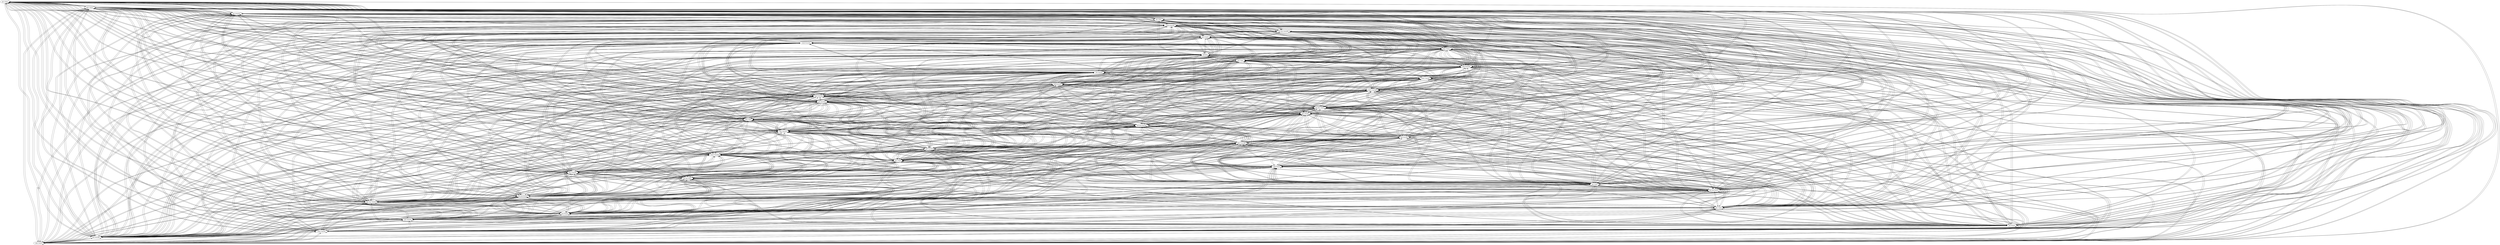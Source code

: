 digraph  {
	"prs.3-kuri"	 [cell="prs.3",
		tense=prs,
		weight=0.49];
	"prs.3-kuri" -> "prs.3-kuri"	 [weight=0.49];
	"sbjv.1-kuris"	 [cell="sbjv.1",
		tense=sbjv,
		weight=0.48];
	"prs.3-kuri" -> "sbjv.1-kuris"	 [weight=0.1776];
	"sbjv.2-kuris"	 [cell="sbjv.2",
		tense=sbjv,
		weight=0.48];
	"prs.3-kuri" -> "sbjv.2-kuris"	 [weight=0.1776];
	"ipf.5-kurisjE"	 [cell="ipf.5",
		tense=ipf,
		weight=0.57];
	"prs.3-kuri" -> "ipf.5-kurisjE"	 [weight=0.2679];
	"cond.2-kurirE"	 [cell="cond.2",
		tense=cond,
		weight=0.33];
	"prs.3-kuri" -> "cond.2-kurirE"	 [weight=0.3201];
	"pst.6-kurir"	 [cell="pst.6",
		tense=pst,
		weight=0.86];
	"prs.3-kuri" -> "pst.6-kurir"	 [weight=0.4128];
	"ipf.2-kurisE"	 [cell="ipf.2",
		tense=ipf,
		weight=0.44];
	"prs.3-kuri" -> "ipf.2-kurisE"	 [weight=0.2068];
	"prs.6-kuris"	 [cell="prs.6",
		tense=prs,
		weight=0.48];
	"prs.3-kuri" -> "prs.6-kuris"	 [weight=0.1776];
	"prs.1-kuri"	 [cell="prs.1",
		tense=prs,
		weight=0.49];
	"prs.3-kuri" -> "prs.1-kuri"	 [weight=0.49];
	"pst.sbj.2-kuris"	 [cell="pst.sbj.2",
		tense="pst.sbj",
		weight=0.86];
	"prs.3-kuri" -> "pst.sbj.2-kuris"	 [weight=0.4128];
	"prs.pcp-kurisâ"	 [cell="prs.pcp",
		tense="prs.pcp",
		weight=0.46];
	"prs.3-kuri" -> "prs.pcp-kurisâ"	 [weight=0.2024];
	"pst.sbj.6-kuris"	 [cell="pst.sbj.6",
		tense="pst.sbj",
		weight=0.86];
	"prs.3-kuri" -> "pst.sbj.6-kuris"	 [weight=0.4128];
	"pst.3-kuri"	 [cell="pst.3",
		tense=pst,
		weight=0.86];
	"prs.3-kuri" -> "pst.3-kuri"	 [weight=0.4128];
	"pst.sbj.3-kuri"	 [cell="pst.sbj.3",
		tense="pst.sbj",
		weight=0.86];
	"prs.3-kuri" -> "pst.sbj.3-kuri"	 [weight=0.4128];
	"prs.5-kurisE"	 [cell="prs.5",
		tense=prs,
		weight=0.4];
	"prs.3-kuri" -> "prs.5-kurisE"	 [weight=0.188];
	"sbjv.6-kuris"	 [cell="sbjv.6",
		tense=sbjv,
		weight=0.48];
	"prs.3-kuri" -> "sbjv.6-kuris"	 [weight=0.1776];
	"prs.2-kuri"	 [cell="prs.2",
		tense=prs,
		weight=0.49];
	"prs.3-kuri" -> "prs.2-kuri"	 [weight=0.49];
	"cond.3-kurirE"	 [cell="cond.3",
		tense=cond,
		weight=0.33];
	"prs.3-kuri" -> "cond.3-kurirE"	 [weight=0.3201];
	"ipf.3-kurisE"	 [cell="ipf.3",
		tense=ipf,
		weight=0.44];
	"prs.3-kuri" -> "ipf.3-kurisE"	 [weight=0.2068];
	"sbjv.5-kurisjE"	 [cell="sbjv.5",
		tense=sbjv,
		weight=0.57];
	"prs.3-kuri" -> "sbjv.5-kurisjE"	 [weight=0.2508];
	"ipf.4-kurisjô"	 [cell="ipf.4",
		tense=ipf,
		weight=0.57];
	"prs.3-kuri" -> "ipf.4-kurisjô"	 [weight=0.2679];
	"imp.5-kurisE"	 [cell="imp.5",
		tense=imp,
		weight=0.4];
	"prs.3-kuri" -> "imp.5-kurisE"	 [weight=0.18];
	"pst.sbj.4-kurisjô"	 [cell="pst.sbj.4",
		tense="pst.sbj",
		weight=0.86];
	"prs.3-kuri" -> "pst.sbj.4-kurisjô"	 [weight=0.4128];
	"imp.2-kuri"	 [cell="imp.2",
		tense=imp,
		weight=0.49];
	"prs.3-kuri" -> "imp.2-kuri"	 [weight=0.49];
	"ipf.1-kurisE"	 [cell="ipf.1",
		tense=ipf,
		weight=0.44];
	"prs.3-kuri" -> "ipf.1-kurisE"	 [weight=0.2068];
	"pst.sbj.1-kuris"	 [cell="pst.sbj.1",
		tense="pst.sbj",
		weight=0.86];
	"prs.3-kuri" -> "pst.sbj.1-kuris"	 [weight=0.4128];
	"pst.pcp-kuri"	 [cell="pst.pcp",
		tense="pst.pcp",
		weight=0.88];
	"prs.3-kuri" -> "pst.pcp-kuri"	 [weight=0.4312];
	"imp.4-kurisô"	 [cell="imp.4",
		tense=imp,
		weight=0.4];
	"prs.3-kuri" -> "imp.4-kurisô"	 [weight=0.176];
	"cond.5-kurirjE"	 [cell="cond.5",
		tense=cond,
		weight=0.33];
	"prs.3-kuri" -> "cond.5-kurirjE"	 [weight=0.3201];
	"ipf.6-kurisE"	 [cell="ipf.6",
		tense=ipf,
		weight=0.44];
	"prs.3-kuri" -> "ipf.6-kurisE"	 [weight=0.2068];
	"cond.1-kurirE"	 [cell="cond.1",
		tense=cond,
		weight=0.33];
	"prs.3-kuri" -> "cond.1-kurirE"	 [weight=0.3201];
	"pst.4-kurim"	 [cell="pst.4",
		tense=pst,
		weight=0.86];
	"prs.3-kuri" -> "pst.4-kurim"	 [weight=0.4128];
	"sbjv.4-kurisjô"	 [cell="sbjv.4",
		tense=sbjv,
		weight=0.57];
	"prs.3-kuri" -> "sbjv.4-kurisjô"	 [weight=0.2508];
	"pst.1-kuri"	 [cell="pst.1",
		tense=pst,
		weight=0.86];
	"prs.3-kuri" -> "pst.1-kuri"	 [weight=0.4128];
	"inf-kurir"	 [cell=inf,
		tense=inf,
		weight=1.0];
	"prs.3-kuri" -> "inf-kurir"	 [weight=0.54];
	"sbjv.3-kuris"	 [cell="sbjv.3",
		tense=sbjv,
		weight=0.48];
	"prs.3-kuri" -> "sbjv.3-kuris"	 [weight=0.1776];
	"cond.6-kurirE"	 [cell="cond.6",
		tense=cond,
		weight=0.33];
	"prs.3-kuri" -> "cond.6-kurirE"	 [weight=0.3201];
	"pst.5-kurit"	 [cell="pst.5",
		tense=pst,
		weight=0.86];
	"prs.3-kuri" -> "pst.5-kurit"	 [weight=0.4128];
	"pst.sbj.5-kurisjE"	 [cell="pst.sbj.5",
		tense="pst.sbj",
		weight=0.86];
	"prs.3-kuri" -> "pst.sbj.5-kurisjE"	 [weight=0.4128];
	"cond.4-kurirjô"	 [cell="cond.4",
		tense=cond,
		weight=0.33];
	"prs.3-kuri" -> "cond.4-kurirjô"	 [weight=0.3201];
	"pst.2-kuri"	 [cell="pst.2",
		tense=pst,
		weight=0.86];
	"prs.3-kuri" -> "pst.2-kuri"	 [weight=0.4128];
	"prs.4-kurisô"	 [cell="prs.4",
		tense=prs,
		weight=0.4];
	"prs.3-kuri" -> "prs.4-kurisô"	 [weight=0.188];
	"sbjv.1-kuris" -> "prs.3-kuri"	 [weight=0.3234];
	"sbjv.1-kuris" -> "sbjv.1-kuris"	 [weight=0.48];
	"sbjv.1-kuris" -> "sbjv.2-kuris"	 [weight=0.48];
	"sbjv.1-kuris" -> "ipf.5-kurisjE"	 [weight=0.57];
	"sbjv.1-kuris" -> "cond.2-kurirE"	 [weight=0.3003];
	"sbjv.1-kuris" -> "pst.6-kurir"	 [weight=0.7654];
	"sbjv.1-kuris" -> "ipf.2-kurisE"	 [weight=0.44];
	"sbjv.1-kuris" -> "prs.6-kuris"	 [weight=0.48];
	"sbjv.1-kuris" -> "prs.1-kuri"	 [weight=0.3234];
	"sbjv.1-kuris" -> "pst.sbj.2-kuris"	 [weight=0.7654];
	"sbjv.1-kuris" -> "prs.pcp-kurisâ"	 [weight=0.46];
	"sbjv.1-kuris" -> "pst.sbj.6-kuris"	 [weight=0.7654];
	"sbjv.1-kuris" -> "pst.3-kuri"	 [weight=0.7654];
	"sbjv.1-kuris" -> "pst.sbj.3-kuri"	 [weight=0.7654];
	"sbjv.1-kuris" -> "prs.5-kurisE"	 [weight=0.4];
	"sbjv.1-kuris" -> "sbjv.6-kuris"	 [weight=0.48];
	"sbjv.1-kuris" -> "prs.2-kuri"	 [weight=0.3234];
	"sbjv.1-kuris" -> "cond.3-kurirE"	 [weight=0.3003];
	"sbjv.1-kuris" -> "ipf.3-kurisE"	 [weight=0.44];
	"sbjv.1-kuris" -> "sbjv.5-kurisjE"	 [weight=0.57];
	"sbjv.1-kuris" -> "ipf.4-kurisjô"	 [weight=0.57];
	"sbjv.1-kuris" -> "imp.5-kurisE"	 [weight=0.4];
	"sbjv.1-kuris" -> "pst.sbj.4-kurisjô"	 [weight=0.7654];
	"sbjv.1-kuris" -> "imp.2-kuri"	 [weight=0.3234];
	"sbjv.1-kuris" -> "ipf.1-kurisE"	 [weight=0.44];
	"sbjv.1-kuris" -> "pst.sbj.1-kuris"	 [weight=0.7654];
	"sbjv.1-kuris" -> "pst.pcp-kuri"	 [weight=0.7216];
	"sbjv.1-kuris" -> "imp.4-kurisô"	 [weight=0.4];
	"sbjv.1-kuris" -> "cond.5-kurirjE"	 [weight=0.3003];
	"sbjv.1-kuris" -> "ipf.6-kurisE"	 [weight=0.44];
	"sbjv.1-kuris" -> "cond.1-kurirE"	 [weight=0.3003];
	"sbjv.1-kuris" -> "pst.4-kurim"	 [weight=0.7654];
	"sbjv.1-kuris" -> "sbjv.4-kurisjô"	 [weight=0.57];
	"sbjv.1-kuris" -> "pst.1-kuri"	 [weight=0.7654];
	"sbjv.1-kuris" -> "inf-kurir"	 [weight=0.91];
	"sbjv.1-kuris" -> "sbjv.3-kuris"	 [weight=0.48];
	"sbjv.1-kuris" -> "cond.6-kurirE"	 [weight=0.3003];
	"sbjv.1-kuris" -> "pst.5-kurit"	 [weight=0.7654];
	"sbjv.1-kuris" -> "pst.sbj.5-kurisjE"	 [weight=0.7654];
	"sbjv.1-kuris" -> "cond.4-kurirjô"	 [weight=0.3003];
	"sbjv.1-kuris" -> "pst.2-kuri"	 [weight=0.7654];
	"sbjv.1-kuris" -> "prs.4-kurisô"	 [weight=0.4];
	"sbjv.2-kuris" -> "prs.3-kuri"	 [weight=0.3234];
	"sbjv.2-kuris" -> "sbjv.1-kuris"	 [weight=0.48];
	"sbjv.2-kuris" -> "sbjv.2-kuris"	 [weight=0.48];
	"sbjv.2-kuris" -> "ipf.5-kurisjE"	 [weight=0.57];
	"sbjv.2-kuris" -> "cond.2-kurirE"	 [weight=0.3003];
	"sbjv.2-kuris" -> "pst.6-kurir"	 [weight=0.7654];
	"sbjv.2-kuris" -> "ipf.2-kurisE"	 [weight=0.44];
	"sbjv.2-kuris" -> "prs.6-kuris"	 [weight=0.48];
	"sbjv.2-kuris" -> "prs.1-kuri"	 [weight=0.3234];
	"sbjv.2-kuris" -> "pst.sbj.2-kuris"	 [weight=0.7654];
	"sbjv.2-kuris" -> "prs.pcp-kurisâ"	 [weight=0.46];
	"sbjv.2-kuris" -> "pst.sbj.6-kuris"	 [weight=0.7654];
	"sbjv.2-kuris" -> "pst.3-kuri"	 [weight=0.7654];
	"sbjv.2-kuris" -> "pst.sbj.3-kuri"	 [weight=0.7654];
	"sbjv.2-kuris" -> "prs.5-kurisE"	 [weight=0.4];
	"sbjv.2-kuris" -> "sbjv.6-kuris"	 [weight=0.48];
	"sbjv.2-kuris" -> "prs.2-kuri"	 [weight=0.3234];
	"sbjv.2-kuris" -> "cond.3-kurirE"	 [weight=0.3003];
	"sbjv.2-kuris" -> "ipf.3-kurisE"	 [weight=0.44];
	"sbjv.2-kuris" -> "sbjv.5-kurisjE"	 [weight=0.57];
	"sbjv.2-kuris" -> "ipf.4-kurisjô"	 [weight=0.57];
	"sbjv.2-kuris" -> "imp.5-kurisE"	 [weight=0.4];
	"sbjv.2-kuris" -> "pst.sbj.4-kurisjô"	 [weight=0.7654];
	"sbjv.2-kuris" -> "imp.2-kuri"	 [weight=0.3234];
	"sbjv.2-kuris" -> "ipf.1-kurisE"	 [weight=0.44];
	"sbjv.2-kuris" -> "pst.sbj.1-kuris"	 [weight=0.7654];
	"sbjv.2-kuris" -> "pst.pcp-kuri"	 [weight=0.7216];
	"sbjv.2-kuris" -> "imp.4-kurisô"	 [weight=0.4];
	"sbjv.2-kuris" -> "cond.5-kurirjE"	 [weight=0.3003];
	"sbjv.2-kuris" -> "ipf.6-kurisE"	 [weight=0.44];
	"sbjv.2-kuris" -> "cond.1-kurirE"	 [weight=0.3003];
	"sbjv.2-kuris" -> "pst.4-kurim"	 [weight=0.7654];
	"sbjv.2-kuris" -> "sbjv.4-kurisjô"	 [weight=0.57];
	"sbjv.2-kuris" -> "pst.1-kuri"	 [weight=0.7654];
	"sbjv.2-kuris" -> "inf-kurir"	 [weight=0.91];
	"sbjv.2-kuris" -> "sbjv.3-kuris"	 [weight=0.48];
	"sbjv.2-kuris" -> "cond.6-kurirE"	 [weight=0.3003];
	"sbjv.2-kuris" -> "pst.5-kurit"	 [weight=0.7654];
	"sbjv.2-kuris" -> "pst.sbj.5-kurisjE"	 [weight=0.7654];
	"sbjv.2-kuris" -> "cond.4-kurirjô"	 [weight=0.3003];
	"sbjv.2-kuris" -> "pst.2-kuri"	 [weight=0.7654];
	"sbjv.2-kuris" -> "prs.4-kurisô"	 [weight=0.4];
	"ipf.5-kurisjE" -> "prs.3-kuri"	 [weight=0.3185];
	"ipf.5-kurisjE" -> "sbjv.1-kuris"	 [weight=0.456];
	"ipf.5-kurisjE" -> "sbjv.2-kuris"	 [weight=0.456];
	"ipf.5-kurisjE" -> "ipf.5-kurisjE"	 [weight=0.57];
	"ipf.5-kurisjE" -> "cond.2-kurirE"	 [weight=0.2871];
	"ipf.5-kurisjE" -> "pst.6-kurir"	 [weight=0.7654];
	"ipf.5-kurisjE" -> "ipf.2-kurisE"	 [weight=0.4048];
	"ipf.5-kurisjE" -> "prs.6-kuris"	 [weight=0.456];
	"ipf.5-kurisjE" -> "prs.1-kuri"	 [weight=0.3185];
	"ipf.5-kurisjE" -> "pst.sbj.2-kuris"	 [weight=0.7654];
	"ipf.5-kurisjE" -> "prs.pcp-kurisâ"	 [weight=0.4232];
	"ipf.5-kurisjE" -> "pst.sbj.6-kuris"	 [weight=0.7654];
	"ipf.5-kurisjE" -> "pst.3-kuri"	 [weight=0.7654];
	"ipf.5-kurisjE" -> "pst.sbj.3-kuri"	 [weight=0.7654];
	"ipf.5-kurisjE" -> "prs.5-kurisE"	 [weight=0.368];
	"ipf.5-kurisjE" -> "sbjv.6-kuris"	 [weight=0.456];
	"ipf.5-kurisjE" -> "prs.2-kuri"	 [weight=0.3185];
	"ipf.5-kurisjE" -> "cond.3-kurirE"	 [weight=0.2871];
	"ipf.5-kurisjE" -> "ipf.3-kurisE"	 [weight=0.4048];
	"ipf.5-kurisjE" -> "sbjv.5-kurisjE"	 [weight=0.57];
	"ipf.5-kurisjE" -> "ipf.4-kurisjô"	 [weight=0.57];
	"ipf.5-kurisjE" -> "imp.5-kurisE"	 [weight=0.368];
	"ipf.5-kurisjE" -> "pst.sbj.4-kurisjô"	 [weight=0.7654];
	"ipf.5-kurisjE" -> "imp.2-kuri"	 [weight=0.3185];
	"ipf.5-kurisjE" -> "ipf.1-kurisE"	 [weight=0.4048];
	"ipf.5-kurisjE" -> "pst.sbj.1-kuris"	 [weight=0.7654];
	"ipf.5-kurisjE" -> "pst.pcp-kuri"	 [weight=0.704];
	"ipf.5-kurisjE" -> "imp.4-kurisô"	 [weight=0.368];
	"ipf.5-kurisjE" -> "cond.5-kurirjE"	 [weight=0.2937];
	"ipf.5-kurisjE" -> "ipf.6-kurisE"	 [weight=0.4048];
	"ipf.5-kurisjE" -> "cond.1-kurirE"	 [weight=0.2871];
	"ipf.5-kurisjE" -> "pst.4-kurim"	 [weight=0.7654];
	"ipf.5-kurisjE" -> "sbjv.4-kurisjô"	 [weight=0.57];
	"ipf.5-kurisjE" -> "pst.1-kuri"	 [weight=0.7654];
	"ipf.5-kurisjE" -> "inf-kurir"	 [weight=0.89];
	"ipf.5-kurisjE" -> "sbjv.3-kuris"	 [weight=0.456];
	"ipf.5-kurisjE" -> "cond.6-kurirE"	 [weight=0.2871];
	"ipf.5-kurisjE" -> "pst.5-kurit"	 [weight=0.7654];
	"ipf.5-kurisjE" -> "pst.sbj.5-kurisjE"	 [weight=0.7654];
	"ipf.5-kurisjE" -> "cond.4-kurirjô"	 [weight=0.2937];
	"ipf.5-kurisjE" -> "pst.2-kuri"	 [weight=0.7654];
	"ipf.5-kurisjE" -> "prs.4-kurisô"	 [weight=0.368];
	"cond.2-kurirE" -> "prs.3-kuri"	 [weight=0.49];
	"cond.2-kurirE" -> "sbjv.1-kuris"	 [weight=0.2064];
	"cond.2-kurirE" -> "sbjv.2-kuris"	 [weight=0.2064];
	"cond.2-kurirE" -> "ipf.5-kurisjE"	 [weight=0.2565];
	"cond.2-kurirE" -> "cond.2-kurirE"	 [weight=0.33];
	"cond.2-kurirE" -> "pst.6-kurir"	 [weight=0.43];
	"cond.2-kurirE" -> "ipf.2-kurisE"	 [weight=0.1848];
	"cond.2-kurirE" -> "prs.6-kuris"	 [weight=0.2064];
	"cond.2-kurirE" -> "prs.1-kuri"	 [weight=0.49];
	"cond.2-kurirE" -> "pst.sbj.2-kuris"	 [weight=0.43];
	"cond.2-kurirE" -> "prs.pcp-kurisâ"	 [weight=0.161];
	"cond.2-kurirE" -> "pst.sbj.6-kuris"	 [weight=0.43];
	"cond.2-kurirE" -> "pst.3-kuri"	 [weight=0.43];
	"cond.2-kurirE" -> "pst.sbj.3-kuri"	 [weight=0.43];
	"cond.2-kurirE" -> "prs.5-kurisE"	 [weight=0.152];
	"cond.2-kurirE" -> "sbjv.6-kuris"	 [weight=0.2064];
	"cond.2-kurirE" -> "prs.2-kuri"	 [weight=0.49];
	"cond.2-kurirE" -> "cond.3-kurirE"	 [weight=0.33];
	"cond.2-kurirE" -> "ipf.3-kurisE"	 [weight=0.1848];
	"cond.2-kurirE" -> "sbjv.5-kurisjE"	 [weight=0.2565];
	"cond.2-kurirE" -> "ipf.4-kurisjô"	 [weight=0.2565];
	"cond.2-kurirE" -> "imp.5-kurisE"	 [weight=0.152];
	"cond.2-kurirE" -> "pst.sbj.4-kurisjô"	 [weight=0.43];
	"cond.2-kurirE" -> "imp.2-kuri"	 [weight=0.49];
	"cond.2-kurirE" -> "ipf.1-kurisE"	 [weight=0.1848];
	"cond.2-kurirE" -> "pst.sbj.1-kuris"	 [weight=0.43];
	"cond.2-kurirE" -> "pst.pcp-kuri"	 [weight=0.3696];
	"cond.2-kurirE" -> "imp.4-kurisô"	 [weight=0.168];
	"cond.2-kurirE" -> "cond.5-kurirjE"	 [weight=0.33];
	"cond.2-kurirE" -> "ipf.6-kurisE"	 [weight=0.1848];
	"cond.2-kurirE" -> "cond.1-kurirE"	 [weight=0.33];
	"cond.2-kurirE" -> "pst.4-kurim"	 [weight=0.43];
	"cond.2-kurirE" -> "sbjv.4-kurisjô"	 [weight=0.2565];
	"cond.2-kurirE" -> "pst.1-kuri"	 [weight=0.43];
	"cond.2-kurirE" -> "inf-kurir"	 [weight=0.48];
	"cond.2-kurirE" -> "sbjv.3-kuris"	 [weight=0.2064];
	"cond.2-kurirE" -> "cond.6-kurirE"	 [weight=0.33];
	"cond.2-kurirE" -> "pst.5-kurit"	 [weight=0.43];
	"cond.2-kurirE" -> "pst.sbj.5-kurisjE"	 [weight=0.43];
	"cond.2-kurirE" -> "cond.4-kurirjô"	 [weight=0.33];
	"cond.2-kurirE" -> "pst.2-kuri"	 [weight=0.43];
	"cond.2-kurirE" -> "prs.4-kurisô"	 [weight=0.168];
	"pst.6-kurir" -> "prs.3-kuri"	 [weight=0.49];
	"pst.6-kurir" -> "sbjv.1-kuris"	 [weight=0.2928];
	"pst.6-kurir" -> "sbjv.2-kuris"	 [weight=0.2928];
	"pst.6-kurir" -> "ipf.5-kurisjE"	 [weight=0.5415];
	"pst.6-kurir" -> "cond.2-kurirE"	 [weight=0.3135];
	"pst.6-kurir" -> "pst.6-kurir"	 [weight=0.86];
	"pst.6-kurir" -> "ipf.2-kurisE"	 [weight=0.2728];
	"pst.6-kurir" -> "prs.6-kuris"	 [weight=0.2928];
	"pst.6-kurir" -> "prs.1-kuri"	 [weight=0.49];
	"pst.6-kurir" -> "pst.sbj.2-kuris"	 [weight=0.86];
	"pst.6-kurir" -> "prs.pcp-kurisâ"	 [weight=0.322];
	"pst.6-kurir" -> "pst.sbj.6-kuris"	 [weight=0.86];
	"pst.6-kurir" -> "pst.3-kuri"	 [weight=0.86];
	"pst.6-kurir" -> "pst.sbj.3-kuri"	 [weight=0.86];
	"pst.6-kurir" -> "prs.5-kurisE"	 [weight=0.248];
	"pst.6-kurir" -> "sbjv.6-kuris"	 [weight=0.2928];
	"pst.6-kurir" -> "prs.2-kuri"	 [weight=0.49];
	"pst.6-kurir" -> "cond.3-kurirE"	 [weight=0.3135];
	"pst.6-kurir" -> "ipf.3-kurisE"	 [weight=0.2728];
	"pst.6-kurir" -> "sbjv.5-kurisjE"	 [weight=0.5415];
	"pst.6-kurir" -> "ipf.4-kurisjô"	 [weight=0.5415];
	"pst.6-kurir" -> "imp.5-kurisE"	 [weight=0.248];
	"pst.6-kurir" -> "pst.sbj.4-kurisjô"	 [weight=0.86];
	"pst.6-kurir" -> "imp.2-kuri"	 [weight=0.49];
	"pst.6-kurir" -> "ipf.1-kurisE"	 [weight=0.2728];
	"pst.6-kurir" -> "pst.sbj.1-kuris"	 [weight=0.86];
	"pst.6-kurir" -> "pst.pcp-kuri"	 [weight=0.88];
	"pst.6-kurir" -> "imp.4-kurisô"	 [weight=0.248];
	"pst.6-kurir" -> "cond.5-kurirjE"	 [weight=0.3135];
	"pst.6-kurir" -> "ipf.6-kurisE"	 [weight=0.2728];
	"pst.6-kurir" -> "cond.1-kurirE"	 [weight=0.3135];
	"pst.6-kurir" -> "pst.4-kurim"	 [weight=0.86];
	"pst.6-kurir" -> "sbjv.4-kurisjô"	 [weight=0.5415];
	"pst.6-kurir" -> "pst.1-kuri"	 [weight=0.86];
	"pst.6-kurir" -> "inf-kurir"	 [weight=1.0];
	"pst.6-kurir" -> "sbjv.3-kuris"	 [weight=0.2928];
	"pst.6-kurir" -> "cond.6-kurirE"	 [weight=0.3135];
	"pst.6-kurir" -> "pst.5-kurit"	 [weight=0.86];
	"pst.6-kurir" -> "pst.sbj.5-kurisjE"	 [weight=0.86];
	"pst.6-kurir" -> "cond.4-kurirjô"	 [weight=0.3135];
	"pst.6-kurir" -> "pst.2-kuri"	 [weight=0.86];
	"pst.6-kurir" -> "prs.4-kurisô"	 [weight=0.248];
	"ipf.2-kurisE" -> "prs.3-kuri"	 [weight=0.3234];
	"ipf.2-kurisE" -> "sbjv.1-kuris"	 [weight=0.48];
	"ipf.2-kurisE" -> "sbjv.2-kuris"	 [weight=0.48];
	"ipf.2-kurisE" -> "ipf.5-kurisjE"	 [weight=0.57];
	"ipf.2-kurisE" -> "cond.2-kurirE"	 [weight=0.3003];
	"ipf.2-kurisE" -> "pst.6-kurir"	 [weight=0.7654];
	"ipf.2-kurisE" -> "ipf.2-kurisE"	 [weight=0.44];
	"ipf.2-kurisE" -> "prs.6-kuris"	 [weight=0.48];
	"ipf.2-kurisE" -> "prs.1-kuri"	 [weight=0.3234];
	"ipf.2-kurisE" -> "pst.sbj.2-kuris"	 [weight=0.7654];
	"ipf.2-kurisE" -> "prs.pcp-kurisâ"	 [weight=0.46];
	"ipf.2-kurisE" -> "pst.sbj.6-kuris"	 [weight=0.7654];
	"ipf.2-kurisE" -> "pst.3-kuri"	 [weight=0.7654];
	"ipf.2-kurisE" -> "pst.sbj.3-kuri"	 [weight=0.7654];
	"ipf.2-kurisE" -> "prs.5-kurisE"	 [weight=0.4];
	"ipf.2-kurisE" -> "sbjv.6-kuris"	 [weight=0.48];
	"ipf.2-kurisE" -> "prs.2-kuri"	 [weight=0.3234];
	"ipf.2-kurisE" -> "cond.3-kurirE"	 [weight=0.3003];
	"ipf.2-kurisE" -> "ipf.3-kurisE"	 [weight=0.44];
	"ipf.2-kurisE" -> "sbjv.5-kurisjE"	 [weight=0.57];
	"ipf.2-kurisE" -> "ipf.4-kurisjô"	 [weight=0.57];
	"ipf.2-kurisE" -> "imp.5-kurisE"	 [weight=0.4];
	"ipf.2-kurisE" -> "pst.sbj.4-kurisjô"	 [weight=0.7654];
	"ipf.2-kurisE" -> "imp.2-kuri"	 [weight=0.3234];
	"ipf.2-kurisE" -> "ipf.1-kurisE"	 [weight=0.44];
	"ipf.2-kurisE" -> "pst.sbj.1-kuris"	 [weight=0.7654];
	"ipf.2-kurisE" -> "pst.pcp-kuri"	 [weight=0.7216];
	"ipf.2-kurisE" -> "imp.4-kurisô"	 [weight=0.4];
	"ipf.2-kurisE" -> "cond.5-kurirjE"	 [weight=0.3003];
	"ipf.2-kurisE" -> "ipf.6-kurisE"	 [weight=0.44];
	"ipf.2-kurisE" -> "cond.1-kurirE"	 [weight=0.3003];
	"ipf.2-kurisE" -> "pst.4-kurim"	 [weight=0.7654];
	"ipf.2-kurisE" -> "sbjv.4-kurisjô"	 [weight=0.57];
	"ipf.2-kurisE" -> "pst.1-kuri"	 [weight=0.7654];
	"ipf.2-kurisE" -> "inf-kurir"	 [weight=0.91];
	"ipf.2-kurisE" -> "sbjv.3-kuris"	 [weight=0.48];
	"ipf.2-kurisE" -> "cond.6-kurirE"	 [weight=0.3003];
	"ipf.2-kurisE" -> "pst.5-kurit"	 [weight=0.7654];
	"ipf.2-kurisE" -> "pst.sbj.5-kurisjE"	 [weight=0.7654];
	"ipf.2-kurisE" -> "cond.4-kurirjô"	 [weight=0.3003];
	"ipf.2-kurisE" -> "pst.2-kuri"	 [weight=0.7654];
	"ipf.2-kurisE" -> "prs.4-kurisô"	 [weight=0.4];
	"prs.6-kuris" -> "prs.3-kuri"	 [weight=0.3234];
	"prs.6-kuris" -> "sbjv.1-kuris"	 [weight=0.48];
	"prs.6-kuris" -> "sbjv.2-kuris"	 [weight=0.48];
	"prs.6-kuris" -> "ipf.5-kurisjE"	 [weight=0.57];
	"prs.6-kuris" -> "cond.2-kurirE"	 [weight=0.3003];
	"prs.6-kuris" -> "pst.6-kurir"	 [weight=0.7654];
	"prs.6-kuris" -> "ipf.2-kurisE"	 [weight=0.44];
	"prs.6-kuris" -> "prs.6-kuris"	 [weight=0.48];
	"prs.6-kuris" -> "prs.1-kuri"	 [weight=0.3234];
	"prs.6-kuris" -> "pst.sbj.2-kuris"	 [weight=0.7654];
	"prs.6-kuris" -> "prs.pcp-kurisâ"	 [weight=0.46];
	"prs.6-kuris" -> "pst.sbj.6-kuris"	 [weight=0.7654];
	"prs.6-kuris" -> "pst.3-kuri"	 [weight=0.7654];
	"prs.6-kuris" -> "pst.sbj.3-kuri"	 [weight=0.7654];
	"prs.6-kuris" -> "prs.5-kurisE"	 [weight=0.4];
	"prs.6-kuris" -> "sbjv.6-kuris"	 [weight=0.48];
	"prs.6-kuris" -> "prs.2-kuri"	 [weight=0.3234];
	"prs.6-kuris" -> "cond.3-kurirE"	 [weight=0.3003];
	"prs.6-kuris" -> "ipf.3-kurisE"	 [weight=0.44];
	"prs.6-kuris" -> "sbjv.5-kurisjE"	 [weight=0.57];
	"prs.6-kuris" -> "ipf.4-kurisjô"	 [weight=0.57];
	"prs.6-kuris" -> "imp.5-kurisE"	 [weight=0.4];
	"prs.6-kuris" -> "pst.sbj.4-kurisjô"	 [weight=0.7654];
	"prs.6-kuris" -> "imp.2-kuri"	 [weight=0.3234];
	"prs.6-kuris" -> "ipf.1-kurisE"	 [weight=0.44];
	"prs.6-kuris" -> "pst.sbj.1-kuris"	 [weight=0.7654];
	"prs.6-kuris" -> "pst.pcp-kuri"	 [weight=0.7216];
	"prs.6-kuris" -> "imp.4-kurisô"	 [weight=0.4];
	"prs.6-kuris" -> "cond.5-kurirjE"	 [weight=0.3003];
	"prs.6-kuris" -> "ipf.6-kurisE"	 [weight=0.44];
	"prs.6-kuris" -> "cond.1-kurirE"	 [weight=0.3003];
	"prs.6-kuris" -> "pst.4-kurim"	 [weight=0.7654];
	"prs.6-kuris" -> "sbjv.4-kurisjô"	 [weight=0.57];
	"prs.6-kuris" -> "pst.1-kuri"	 [weight=0.7654];
	"prs.6-kuris" -> "inf-kurir"	 [weight=0.91];
	"prs.6-kuris" -> "sbjv.3-kuris"	 [weight=0.48];
	"prs.6-kuris" -> "cond.6-kurirE"	 [weight=0.3003];
	"prs.6-kuris" -> "pst.5-kurit"	 [weight=0.7654];
	"prs.6-kuris" -> "pst.sbj.5-kurisjE"	 [weight=0.7654];
	"prs.6-kuris" -> "cond.4-kurirjô"	 [weight=0.3003];
	"prs.6-kuris" -> "pst.2-kuri"	 [weight=0.7654];
	"prs.6-kuris" -> "prs.4-kurisô"	 [weight=0.4];
	"prs.1-kuri" -> "prs.3-kuri"	 [weight=0.49];
	"prs.1-kuri" -> "sbjv.1-kuris"	 [weight=0.1776];
	"prs.1-kuri" -> "sbjv.2-kuris"	 [weight=0.1776];
	"prs.1-kuri" -> "ipf.5-kurisjE"	 [weight=0.2508];
	"prs.1-kuri" -> "cond.2-kurirE"	 [weight=0.3201];
	"prs.1-kuri" -> "pst.6-kurir"	 [weight=0.4128];
	"prs.1-kuri" -> "ipf.2-kurisE"	 [weight=0.1936];
	"prs.1-kuri" -> "prs.6-kuris"	 [weight=0.1776];
	"prs.1-kuri" -> "prs.1-kuri"	 [weight=0.49];
	"prs.1-kuri" -> "pst.sbj.2-kuris"	 [weight=0.4128];
	"prs.1-kuri" -> "prs.pcp-kurisâ"	 [weight=0.2024];
	"prs.1-kuri" -> "pst.sbj.6-kuris"	 [weight=0.4128];
	"prs.1-kuri" -> "pst.3-kuri"	 [weight=0.4128];
	"prs.1-kuri" -> "pst.sbj.3-kuri"	 [weight=0.4128];
	"prs.1-kuri" -> "prs.5-kurisE"	 [weight=0.18];
	"prs.1-kuri" -> "sbjv.6-kuris"	 [weight=0.1776];
	"prs.1-kuri" -> "prs.2-kuri"	 [weight=0.49];
	"prs.1-kuri" -> "cond.3-kurirE"	 [weight=0.3201];
	"prs.1-kuri" -> "ipf.3-kurisE"	 [weight=0.1936];
	"prs.1-kuri" -> "sbjv.5-kurisjE"	 [weight=0.2508];
	"prs.1-kuri" -> "ipf.4-kurisjô"	 [weight=0.2508];
	"prs.1-kuri" -> "imp.5-kurisE"	 [weight=0.18];
	"prs.1-kuri" -> "pst.sbj.4-kurisjô"	 [weight=0.4128];
	"prs.1-kuri" -> "imp.2-kuri"	 [weight=0.49];
	"prs.1-kuri" -> "ipf.1-kurisE"	 [weight=0.1936];
	"prs.1-kuri" -> "pst.sbj.1-kuris"	 [weight=0.4128];
	"prs.1-kuri" -> "pst.pcp-kuri"	 [weight=0.4312];
	"prs.1-kuri" -> "imp.4-kurisô"	 [weight=0.176];
	"prs.1-kuri" -> "cond.5-kurirjE"	 [weight=0.3201];
	"prs.1-kuri" -> "ipf.6-kurisE"	 [weight=0.1936];
	"prs.1-kuri" -> "cond.1-kurirE"	 [weight=0.3201];
	"prs.1-kuri" -> "pst.4-kurim"	 [weight=0.4128];
	"prs.1-kuri" -> "sbjv.4-kurisjô"	 [weight=0.2508];
	"prs.1-kuri" -> "pst.1-kuri"	 [weight=0.4128];
	"prs.1-kuri" -> "inf-kurir"	 [weight=0.54];
	"prs.1-kuri" -> "sbjv.3-kuris"	 [weight=0.1776];
	"prs.1-kuri" -> "cond.6-kurirE"	 [weight=0.3201];
	"prs.1-kuri" -> "pst.5-kurit"	 [weight=0.4128];
	"prs.1-kuri" -> "pst.sbj.5-kurisjE"	 [weight=0.4128];
	"prs.1-kuri" -> "cond.4-kurirjô"	 [weight=0.3201];
	"prs.1-kuri" -> "pst.2-kuri"	 [weight=0.4128];
	"prs.1-kuri" -> "prs.4-kurisô"	 [weight=0.176];
	"pst.sbj.2-kuris" -> "prs.3-kuri"	 [weight=0.49];
	"pst.sbj.2-kuris" -> "sbjv.1-kuris"	 [weight=0.2928];
	"pst.sbj.2-kuris" -> "sbjv.2-kuris"	 [weight=0.2928];
	"pst.sbj.2-kuris" -> "ipf.5-kurisjE"	 [weight=0.5415];
	"pst.sbj.2-kuris" -> "cond.2-kurirE"	 [weight=0.3135];
	"pst.sbj.2-kuris" -> "pst.6-kurir"	 [weight=0.86];
	"pst.sbj.2-kuris" -> "ipf.2-kurisE"	 [weight=0.2728];
	"pst.sbj.2-kuris" -> "prs.6-kuris"	 [weight=0.2928];
	"pst.sbj.2-kuris" -> "prs.1-kuri"	 [weight=0.49];
	"pst.sbj.2-kuris" -> "pst.sbj.2-kuris"	 [weight=0.86];
	"pst.sbj.2-kuris" -> "prs.pcp-kurisâ"	 [weight=0.322];
	"pst.sbj.2-kuris" -> "pst.sbj.6-kuris"	 [weight=0.86];
	"pst.sbj.2-kuris" -> "pst.3-kuri"	 [weight=0.86];
	"pst.sbj.2-kuris" -> "pst.sbj.3-kuri"	 [weight=0.86];
	"pst.sbj.2-kuris" -> "prs.5-kurisE"	 [weight=0.248];
	"pst.sbj.2-kuris" -> "sbjv.6-kuris"	 [weight=0.2928];
	"pst.sbj.2-kuris" -> "prs.2-kuri"	 [weight=0.49];
	"pst.sbj.2-kuris" -> "cond.3-kurirE"	 [weight=0.3135];
	"pst.sbj.2-kuris" -> "ipf.3-kurisE"	 [weight=0.2728];
	"pst.sbj.2-kuris" -> "sbjv.5-kurisjE"	 [weight=0.5415];
	"pst.sbj.2-kuris" -> "ipf.4-kurisjô"	 [weight=0.5415];
	"pst.sbj.2-kuris" -> "imp.5-kurisE"	 [weight=0.248];
	"pst.sbj.2-kuris" -> "pst.sbj.4-kurisjô"	 [weight=0.86];
	"pst.sbj.2-kuris" -> "imp.2-kuri"	 [weight=0.49];
	"pst.sbj.2-kuris" -> "ipf.1-kurisE"	 [weight=0.2728];
	"pst.sbj.2-kuris" -> "pst.sbj.1-kuris"	 [weight=0.86];
	"pst.sbj.2-kuris" -> "pst.pcp-kuri"	 [weight=0.88];
	"pst.sbj.2-kuris" -> "imp.4-kurisô"	 [weight=0.248];
	"pst.sbj.2-kuris" -> "cond.5-kurirjE"	 [weight=0.3135];
	"pst.sbj.2-kuris" -> "ipf.6-kurisE"	 [weight=0.2728];
	"pst.sbj.2-kuris" -> "cond.1-kurirE"	 [weight=0.3135];
	"pst.sbj.2-kuris" -> "pst.4-kurim"	 [weight=0.86];
	"pst.sbj.2-kuris" -> "sbjv.4-kurisjô"	 [weight=0.5415];
	"pst.sbj.2-kuris" -> "pst.1-kuri"	 [weight=0.86];
	"pst.sbj.2-kuris" -> "inf-kurir"	 [weight=1.0];
	"pst.sbj.2-kuris" -> "sbjv.3-kuris"	 [weight=0.2928];
	"pst.sbj.2-kuris" -> "cond.6-kurirE"	 [weight=0.3135];
	"pst.sbj.2-kuris" -> "pst.5-kurit"	 [weight=0.86];
	"pst.sbj.2-kuris" -> "pst.sbj.5-kurisjE"	 [weight=0.86];
	"pst.sbj.2-kuris" -> "cond.4-kurirjô"	 [weight=0.3135];
	"pst.sbj.2-kuris" -> "pst.2-kuri"	 [weight=0.86];
	"pst.sbj.2-kuris" -> "prs.4-kurisô"	 [weight=0.248];
	"prs.pcp-kurisâ" -> "prs.3-kuri"	 [weight=0.3234];
	"prs.pcp-kurisâ" -> "sbjv.1-kuris"	 [weight=0.48];
	"prs.pcp-kurisâ" -> "sbjv.2-kuris"	 [weight=0.48];
	"prs.pcp-kurisâ" -> "ipf.5-kurisjE"	 [weight=0.57];
	"prs.pcp-kurisâ" -> "cond.2-kurirE"	 [weight=0.3003];
	"prs.pcp-kurisâ" -> "pst.6-kurir"	 [weight=0.7654];
	"prs.pcp-kurisâ" -> "ipf.2-kurisE"	 [weight=0.44];
	"prs.pcp-kurisâ" -> "prs.6-kuris"	 [weight=0.48];
	"prs.pcp-kurisâ" -> "prs.1-kuri"	 [weight=0.3234];
	"prs.pcp-kurisâ" -> "pst.sbj.2-kuris"	 [weight=0.7654];
	"prs.pcp-kurisâ" -> "prs.pcp-kurisâ"	 [weight=0.46];
	"prs.pcp-kurisâ" -> "pst.sbj.6-kuris"	 [weight=0.7654];
	"prs.pcp-kurisâ" -> "pst.3-kuri"	 [weight=0.7654];
	"prs.pcp-kurisâ" -> "pst.sbj.3-kuri"	 [weight=0.7654];
	"prs.pcp-kurisâ" -> "prs.5-kurisE"	 [weight=0.4];
	"prs.pcp-kurisâ" -> "sbjv.6-kuris"	 [weight=0.48];
	"prs.pcp-kurisâ" -> "prs.2-kuri"	 [weight=0.3234];
	"prs.pcp-kurisâ" -> "cond.3-kurirE"	 [weight=0.3003];
	"prs.pcp-kurisâ" -> "ipf.3-kurisE"	 [weight=0.44];
	"prs.pcp-kurisâ" -> "sbjv.5-kurisjE"	 [weight=0.57];
	"prs.pcp-kurisâ" -> "ipf.4-kurisjô"	 [weight=0.57];
	"prs.pcp-kurisâ" -> "imp.5-kurisE"	 [weight=0.4];
	"prs.pcp-kurisâ" -> "pst.sbj.4-kurisjô"	 [weight=0.7654];
	"prs.pcp-kurisâ" -> "imp.2-kuri"	 [weight=0.3234];
	"prs.pcp-kurisâ" -> "ipf.1-kurisE"	 [weight=0.44];
	"prs.pcp-kurisâ" -> "pst.sbj.1-kuris"	 [weight=0.7654];
	"prs.pcp-kurisâ" -> "pst.pcp-kuri"	 [weight=0.7216];
	"prs.pcp-kurisâ" -> "imp.4-kurisô"	 [weight=0.4];
	"prs.pcp-kurisâ" -> "cond.5-kurirjE"	 [weight=0.3003];
	"prs.pcp-kurisâ" -> "ipf.6-kurisE"	 [weight=0.44];
	"prs.pcp-kurisâ" -> "cond.1-kurirE"	 [weight=0.3003];
	"prs.pcp-kurisâ" -> "pst.4-kurim"	 [weight=0.7654];
	"prs.pcp-kurisâ" -> "sbjv.4-kurisjô"	 [weight=0.57];
	"prs.pcp-kurisâ" -> "pst.1-kuri"	 [weight=0.7654];
	"prs.pcp-kurisâ" -> "inf-kurir"	 [weight=0.91];
	"prs.pcp-kurisâ" -> "sbjv.3-kuris"	 [weight=0.48];
	"prs.pcp-kurisâ" -> "cond.6-kurirE"	 [weight=0.3003];
	"prs.pcp-kurisâ" -> "pst.5-kurit"	 [weight=0.7654];
	"prs.pcp-kurisâ" -> "pst.sbj.5-kurisjE"	 [weight=0.7654];
	"prs.pcp-kurisâ" -> "cond.4-kurirjô"	 [weight=0.3003];
	"prs.pcp-kurisâ" -> "pst.2-kuri"	 [weight=0.7654];
	"prs.pcp-kurisâ" -> "prs.4-kurisô"	 [weight=0.4];
	"pst.sbj.6-kuris" -> "prs.3-kuri"	 [weight=0.49];
	"pst.sbj.6-kuris" -> "sbjv.1-kuris"	 [weight=0.2928];
	"pst.sbj.6-kuris" -> "sbjv.2-kuris"	 [weight=0.2928];
	"pst.sbj.6-kuris" -> "ipf.5-kurisjE"	 [weight=0.5415];
	"pst.sbj.6-kuris" -> "cond.2-kurirE"	 [weight=0.3135];
	"pst.sbj.6-kuris" -> "pst.6-kurir"	 [weight=0.86];
	"pst.sbj.6-kuris" -> "ipf.2-kurisE"	 [weight=0.2728];
	"pst.sbj.6-kuris" -> "prs.6-kuris"	 [weight=0.2928];
	"pst.sbj.6-kuris" -> "prs.1-kuri"	 [weight=0.49];
	"pst.sbj.6-kuris" -> "pst.sbj.2-kuris"	 [weight=0.86];
	"pst.sbj.6-kuris" -> "prs.pcp-kurisâ"	 [weight=0.322];
	"pst.sbj.6-kuris" -> "pst.sbj.6-kuris"	 [weight=0.86];
	"pst.sbj.6-kuris" -> "pst.3-kuri"	 [weight=0.86];
	"pst.sbj.6-kuris" -> "pst.sbj.3-kuri"	 [weight=0.86];
	"pst.sbj.6-kuris" -> "prs.5-kurisE"	 [weight=0.248];
	"pst.sbj.6-kuris" -> "sbjv.6-kuris"	 [weight=0.2928];
	"pst.sbj.6-kuris" -> "prs.2-kuri"	 [weight=0.49];
	"pst.sbj.6-kuris" -> "cond.3-kurirE"	 [weight=0.3135];
	"pst.sbj.6-kuris" -> "ipf.3-kurisE"	 [weight=0.2728];
	"pst.sbj.6-kuris" -> "sbjv.5-kurisjE"	 [weight=0.5415];
	"pst.sbj.6-kuris" -> "ipf.4-kurisjô"	 [weight=0.5415];
	"pst.sbj.6-kuris" -> "imp.5-kurisE"	 [weight=0.248];
	"pst.sbj.6-kuris" -> "pst.sbj.4-kurisjô"	 [weight=0.86];
	"pst.sbj.6-kuris" -> "imp.2-kuri"	 [weight=0.49];
	"pst.sbj.6-kuris" -> "ipf.1-kurisE"	 [weight=0.2728];
	"pst.sbj.6-kuris" -> "pst.sbj.1-kuris"	 [weight=0.86];
	"pst.sbj.6-kuris" -> "pst.pcp-kuri"	 [weight=0.88];
	"pst.sbj.6-kuris" -> "imp.4-kurisô"	 [weight=0.248];
	"pst.sbj.6-kuris" -> "cond.5-kurirjE"	 [weight=0.3135];
	"pst.sbj.6-kuris" -> "ipf.6-kurisE"	 [weight=0.2728];
	"pst.sbj.6-kuris" -> "cond.1-kurirE"	 [weight=0.3135];
	"pst.sbj.6-kuris" -> "pst.4-kurim"	 [weight=0.86];
	"pst.sbj.6-kuris" -> "sbjv.4-kurisjô"	 [weight=0.5415];
	"pst.sbj.6-kuris" -> "pst.1-kuri"	 [weight=0.86];
	"pst.sbj.6-kuris" -> "inf-kurir"	 [weight=1.0];
	"pst.sbj.6-kuris" -> "sbjv.3-kuris"	 [weight=0.2928];
	"pst.sbj.6-kuris" -> "cond.6-kurirE"	 [weight=0.3135];
	"pst.sbj.6-kuris" -> "pst.5-kurit"	 [weight=0.86];
	"pst.sbj.6-kuris" -> "pst.sbj.5-kurisjE"	 [weight=0.86];
	"pst.sbj.6-kuris" -> "cond.4-kurirjô"	 [weight=0.3135];
	"pst.sbj.6-kuris" -> "pst.2-kuri"	 [weight=0.86];
	"pst.sbj.6-kuris" -> "prs.4-kurisô"	 [weight=0.248];
	"pst.3-kuri" -> "prs.3-kuri"	 [weight=0.49];
	"pst.3-kuri" -> "sbjv.1-kuris"	 [weight=0.2928];
	"pst.3-kuri" -> "sbjv.2-kuris"	 [weight=0.2928];
	"pst.3-kuri" -> "ipf.5-kurisjE"	 [weight=0.5415];
	"pst.3-kuri" -> "cond.2-kurirE"	 [weight=0.3135];
	"pst.3-kuri" -> "pst.6-kurir"	 [weight=0.86];
	"pst.3-kuri" -> "ipf.2-kurisE"	 [weight=0.2728];
	"pst.3-kuri" -> "prs.6-kuris"	 [weight=0.2928];
	"pst.3-kuri" -> "prs.1-kuri"	 [weight=0.49];
	"pst.3-kuri" -> "pst.sbj.2-kuris"	 [weight=0.86];
	"pst.3-kuri" -> "prs.pcp-kurisâ"	 [weight=0.322];
	"pst.3-kuri" -> "pst.sbj.6-kuris"	 [weight=0.86];
	"pst.3-kuri" -> "pst.3-kuri"	 [weight=0.86];
	"pst.3-kuri" -> "pst.sbj.3-kuri"	 [weight=0.86];
	"pst.3-kuri" -> "prs.5-kurisE"	 [weight=0.248];
	"pst.3-kuri" -> "sbjv.6-kuris"	 [weight=0.2928];
	"pst.3-kuri" -> "prs.2-kuri"	 [weight=0.49];
	"pst.3-kuri" -> "cond.3-kurirE"	 [weight=0.3135];
	"pst.3-kuri" -> "ipf.3-kurisE"	 [weight=0.2728];
	"pst.3-kuri" -> "sbjv.5-kurisjE"	 [weight=0.5415];
	"pst.3-kuri" -> "ipf.4-kurisjô"	 [weight=0.5415];
	"pst.3-kuri" -> "imp.5-kurisE"	 [weight=0.248];
	"pst.3-kuri" -> "pst.sbj.4-kurisjô"	 [weight=0.86];
	"pst.3-kuri" -> "imp.2-kuri"	 [weight=0.49];
	"pst.3-kuri" -> "ipf.1-kurisE"	 [weight=0.2728];
	"pst.3-kuri" -> "pst.sbj.1-kuris"	 [weight=0.86];
	"pst.3-kuri" -> "pst.pcp-kuri"	 [weight=0.88];
	"pst.3-kuri" -> "imp.4-kurisô"	 [weight=0.248];
	"pst.3-kuri" -> "cond.5-kurirjE"	 [weight=0.3135];
	"pst.3-kuri" -> "ipf.6-kurisE"	 [weight=0.2728];
	"pst.3-kuri" -> "cond.1-kurirE"	 [weight=0.3135];
	"pst.3-kuri" -> "pst.4-kurim"	 [weight=0.86];
	"pst.3-kuri" -> "sbjv.4-kurisjô"	 [weight=0.5415];
	"pst.3-kuri" -> "pst.1-kuri"	 [weight=0.86];
	"pst.3-kuri" -> "inf-kurir"	 [weight=1.0];
	"pst.3-kuri" -> "sbjv.3-kuris"	 [weight=0.2928];
	"pst.3-kuri" -> "cond.6-kurirE"	 [weight=0.3135];
	"pst.3-kuri" -> "pst.5-kurit"	 [weight=0.86];
	"pst.3-kuri" -> "pst.sbj.5-kurisjE"	 [weight=0.86];
	"pst.3-kuri" -> "cond.4-kurirjô"	 [weight=0.3135];
	"pst.3-kuri" -> "pst.2-kuri"	 [weight=0.86];
	"pst.3-kuri" -> "prs.4-kurisô"	 [weight=0.248];
	"pst.sbj.3-kuri" -> "prs.3-kuri"	 [weight=0.49];
	"pst.sbj.3-kuri" -> "sbjv.1-kuris"	 [weight=0.2928];
	"pst.sbj.3-kuri" -> "sbjv.2-kuris"	 [weight=0.2928];
	"pst.sbj.3-kuri" -> "ipf.5-kurisjE"	 [weight=0.5415];
	"pst.sbj.3-kuri" -> "cond.2-kurirE"	 [weight=0.3135];
	"pst.sbj.3-kuri" -> "pst.6-kurir"	 [weight=0.86];
	"pst.sbj.3-kuri" -> "ipf.2-kurisE"	 [weight=0.2728];
	"pst.sbj.3-kuri" -> "prs.6-kuris"	 [weight=0.2928];
	"pst.sbj.3-kuri" -> "prs.1-kuri"	 [weight=0.49];
	"pst.sbj.3-kuri" -> "pst.sbj.2-kuris"	 [weight=0.86];
	"pst.sbj.3-kuri" -> "prs.pcp-kurisâ"	 [weight=0.322];
	"pst.sbj.3-kuri" -> "pst.sbj.6-kuris"	 [weight=0.86];
	"pst.sbj.3-kuri" -> "pst.3-kuri"	 [weight=0.86];
	"pst.sbj.3-kuri" -> "pst.sbj.3-kuri"	 [weight=0.86];
	"pst.sbj.3-kuri" -> "prs.5-kurisE"	 [weight=0.248];
	"pst.sbj.3-kuri" -> "sbjv.6-kuris"	 [weight=0.2928];
	"pst.sbj.3-kuri" -> "prs.2-kuri"	 [weight=0.49];
	"pst.sbj.3-kuri" -> "cond.3-kurirE"	 [weight=0.3135];
	"pst.sbj.3-kuri" -> "ipf.3-kurisE"	 [weight=0.2728];
	"pst.sbj.3-kuri" -> "sbjv.5-kurisjE"	 [weight=0.5415];
	"pst.sbj.3-kuri" -> "ipf.4-kurisjô"	 [weight=0.5415];
	"pst.sbj.3-kuri" -> "imp.5-kurisE"	 [weight=0.248];
	"pst.sbj.3-kuri" -> "pst.sbj.4-kurisjô"	 [weight=0.86];
	"pst.sbj.3-kuri" -> "imp.2-kuri"	 [weight=0.49];
	"pst.sbj.3-kuri" -> "ipf.1-kurisE"	 [weight=0.2728];
	"pst.sbj.3-kuri" -> "pst.sbj.1-kuris"	 [weight=0.86];
	"pst.sbj.3-kuri" -> "pst.pcp-kuri"	 [weight=0.88];
	"pst.sbj.3-kuri" -> "imp.4-kurisô"	 [weight=0.248];
	"pst.sbj.3-kuri" -> "cond.5-kurirjE"	 [weight=0.3135];
	"pst.sbj.3-kuri" -> "ipf.6-kurisE"	 [weight=0.2728];
	"pst.sbj.3-kuri" -> "cond.1-kurirE"	 [weight=0.3135];
	"pst.sbj.3-kuri" -> "pst.4-kurim"	 [weight=0.86];
	"pst.sbj.3-kuri" -> "sbjv.4-kurisjô"	 [weight=0.5415];
	"pst.sbj.3-kuri" -> "pst.1-kuri"	 [weight=0.86];
	"pst.sbj.3-kuri" -> "inf-kurir"	 [weight=1.0];
	"pst.sbj.3-kuri" -> "sbjv.3-kuris"	 [weight=0.2928];
	"pst.sbj.3-kuri" -> "cond.6-kurirE"	 [weight=0.3135];
	"pst.sbj.3-kuri" -> "pst.5-kurit"	 [weight=0.86];
	"pst.sbj.3-kuri" -> "pst.sbj.5-kurisjE"	 [weight=0.86];
	"pst.sbj.3-kuri" -> "cond.4-kurirjô"	 [weight=0.3135];
	"pst.sbj.3-kuri" -> "pst.2-kuri"	 [weight=0.86];
	"pst.sbj.3-kuri" -> "prs.4-kurisô"	 [weight=0.248];
	"prs.5-kurisE" -> "prs.3-kuri"	 [weight=0.3234];
	"prs.5-kurisE" -> "sbjv.1-kuris"	 [weight=0.48];
	"prs.5-kurisE" -> "sbjv.2-kuris"	 [weight=0.48];
	"prs.5-kurisE" -> "ipf.5-kurisjE"	 [weight=0.57];
	"prs.5-kurisE" -> "cond.2-kurirE"	 [weight=0.3003];
	"prs.5-kurisE" -> "pst.6-kurir"	 [weight=0.7654];
	"prs.5-kurisE" -> "ipf.2-kurisE"	 [weight=0.44];
	"prs.5-kurisE" -> "prs.6-kuris"	 [weight=0.48];
	"prs.5-kurisE" -> "prs.1-kuri"	 [weight=0.3234];
	"prs.5-kurisE" -> "pst.sbj.2-kuris"	 [weight=0.7654];
	"prs.5-kurisE" -> "prs.pcp-kurisâ"	 [weight=0.46];
	"prs.5-kurisE" -> "pst.sbj.6-kuris"	 [weight=0.7654];
	"prs.5-kurisE" -> "pst.3-kuri"	 [weight=0.7654];
	"prs.5-kurisE" -> "pst.sbj.3-kuri"	 [weight=0.7654];
	"prs.5-kurisE" -> "prs.5-kurisE"	 [weight=0.4];
	"prs.5-kurisE" -> "sbjv.6-kuris"	 [weight=0.48];
	"prs.5-kurisE" -> "prs.2-kuri"	 [weight=0.3234];
	"prs.5-kurisE" -> "cond.3-kurirE"	 [weight=0.3003];
	"prs.5-kurisE" -> "ipf.3-kurisE"	 [weight=0.44];
	"prs.5-kurisE" -> "sbjv.5-kurisjE"	 [weight=0.57];
	"prs.5-kurisE" -> "ipf.4-kurisjô"	 [weight=0.57];
	"prs.5-kurisE" -> "imp.5-kurisE"	 [weight=0.4];
	"prs.5-kurisE" -> "pst.sbj.4-kurisjô"	 [weight=0.7654];
	"prs.5-kurisE" -> "imp.2-kuri"	 [weight=0.3234];
	"prs.5-kurisE" -> "ipf.1-kurisE"	 [weight=0.44];
	"prs.5-kurisE" -> "pst.sbj.1-kuris"	 [weight=0.7654];
	"prs.5-kurisE" -> "pst.pcp-kuri"	 [weight=0.7216];
	"prs.5-kurisE" -> "imp.4-kurisô"	 [weight=0.4];
	"prs.5-kurisE" -> "cond.5-kurirjE"	 [weight=0.3003];
	"prs.5-kurisE" -> "ipf.6-kurisE"	 [weight=0.44];
	"prs.5-kurisE" -> "cond.1-kurirE"	 [weight=0.3003];
	"prs.5-kurisE" -> "pst.4-kurim"	 [weight=0.7654];
	"prs.5-kurisE" -> "sbjv.4-kurisjô"	 [weight=0.57];
	"prs.5-kurisE" -> "pst.1-kuri"	 [weight=0.7654];
	"prs.5-kurisE" -> "inf-kurir"	 [weight=0.91];
	"prs.5-kurisE" -> "sbjv.3-kuris"	 [weight=0.48];
	"prs.5-kurisE" -> "cond.6-kurirE"	 [weight=0.3003];
	"prs.5-kurisE" -> "pst.5-kurit"	 [weight=0.7654];
	"prs.5-kurisE" -> "pst.sbj.5-kurisjE"	 [weight=0.7654];
	"prs.5-kurisE" -> "cond.4-kurirjô"	 [weight=0.3003];
	"prs.5-kurisE" -> "pst.2-kuri"	 [weight=0.7654];
	"prs.5-kurisE" -> "prs.4-kurisô"	 [weight=0.4];
	"sbjv.6-kuris" -> "prs.3-kuri"	 [weight=0.3234];
	"sbjv.6-kuris" -> "sbjv.1-kuris"	 [weight=0.48];
	"sbjv.6-kuris" -> "sbjv.2-kuris"	 [weight=0.48];
	"sbjv.6-kuris" -> "ipf.5-kurisjE"	 [weight=0.57];
	"sbjv.6-kuris" -> "cond.2-kurirE"	 [weight=0.3003];
	"sbjv.6-kuris" -> "pst.6-kurir"	 [weight=0.7654];
	"sbjv.6-kuris" -> "ipf.2-kurisE"	 [weight=0.44];
	"sbjv.6-kuris" -> "prs.6-kuris"	 [weight=0.48];
	"sbjv.6-kuris" -> "prs.1-kuri"	 [weight=0.3234];
	"sbjv.6-kuris" -> "pst.sbj.2-kuris"	 [weight=0.7654];
	"sbjv.6-kuris" -> "prs.pcp-kurisâ"	 [weight=0.46];
	"sbjv.6-kuris" -> "pst.sbj.6-kuris"	 [weight=0.7654];
	"sbjv.6-kuris" -> "pst.3-kuri"	 [weight=0.7654];
	"sbjv.6-kuris" -> "pst.sbj.3-kuri"	 [weight=0.7654];
	"sbjv.6-kuris" -> "prs.5-kurisE"	 [weight=0.4];
	"sbjv.6-kuris" -> "sbjv.6-kuris"	 [weight=0.48];
	"sbjv.6-kuris" -> "prs.2-kuri"	 [weight=0.3234];
	"sbjv.6-kuris" -> "cond.3-kurirE"	 [weight=0.3003];
	"sbjv.6-kuris" -> "ipf.3-kurisE"	 [weight=0.44];
	"sbjv.6-kuris" -> "sbjv.5-kurisjE"	 [weight=0.57];
	"sbjv.6-kuris" -> "ipf.4-kurisjô"	 [weight=0.57];
	"sbjv.6-kuris" -> "imp.5-kurisE"	 [weight=0.4];
	"sbjv.6-kuris" -> "pst.sbj.4-kurisjô"	 [weight=0.7654];
	"sbjv.6-kuris" -> "imp.2-kuri"	 [weight=0.3234];
	"sbjv.6-kuris" -> "ipf.1-kurisE"	 [weight=0.44];
	"sbjv.6-kuris" -> "pst.sbj.1-kuris"	 [weight=0.7654];
	"sbjv.6-kuris" -> "pst.pcp-kuri"	 [weight=0.7216];
	"sbjv.6-kuris" -> "imp.4-kurisô"	 [weight=0.4];
	"sbjv.6-kuris" -> "cond.5-kurirjE"	 [weight=0.3003];
	"sbjv.6-kuris" -> "ipf.6-kurisE"	 [weight=0.44];
	"sbjv.6-kuris" -> "cond.1-kurirE"	 [weight=0.3003];
	"sbjv.6-kuris" -> "pst.4-kurim"	 [weight=0.7654];
	"sbjv.6-kuris" -> "sbjv.4-kurisjô"	 [weight=0.57];
	"sbjv.6-kuris" -> "pst.1-kuri"	 [weight=0.7654];
	"sbjv.6-kuris" -> "inf-kurir"	 [weight=0.91];
	"sbjv.6-kuris" -> "sbjv.3-kuris"	 [weight=0.48];
	"sbjv.6-kuris" -> "cond.6-kurirE"	 [weight=0.3003];
	"sbjv.6-kuris" -> "pst.5-kurit"	 [weight=0.7654];
	"sbjv.6-kuris" -> "pst.sbj.5-kurisjE"	 [weight=0.7654];
	"sbjv.6-kuris" -> "cond.4-kurirjô"	 [weight=0.3003];
	"sbjv.6-kuris" -> "pst.2-kuri"	 [weight=0.7654];
	"sbjv.6-kuris" -> "prs.4-kurisô"	 [weight=0.4];
	"prs.2-kuri" -> "prs.3-kuri"	 [weight=0.49];
	"prs.2-kuri" -> "sbjv.1-kuris"	 [weight=0.1776];
	"prs.2-kuri" -> "sbjv.2-kuris"	 [weight=0.1776];
	"prs.2-kuri" -> "ipf.5-kurisjE"	 [weight=0.2679];
	"prs.2-kuri" -> "cond.2-kurirE"	 [weight=0.3201];
	"prs.2-kuri" -> "pst.6-kurir"	 [weight=0.4128];
	"prs.2-kuri" -> "ipf.2-kurisE"	 [weight=0.2068];
	"prs.2-kuri" -> "prs.6-kuris"	 [weight=0.1776];
	"prs.2-kuri" -> "prs.1-kuri"	 [weight=0.49];
	"prs.2-kuri" -> "pst.sbj.2-kuris"	 [weight=0.4128];
	"prs.2-kuri" -> "prs.pcp-kurisâ"	 [weight=0.2024];
	"prs.2-kuri" -> "pst.sbj.6-kuris"	 [weight=0.4128];
	"prs.2-kuri" -> "pst.3-kuri"	 [weight=0.4128];
	"prs.2-kuri" -> "pst.sbj.3-kuri"	 [weight=0.4128];
	"prs.2-kuri" -> "prs.5-kurisE"	 [weight=0.188];
	"prs.2-kuri" -> "sbjv.6-kuris"	 [weight=0.1776];
	"prs.2-kuri" -> "prs.2-kuri"	 [weight=0.49];
	"prs.2-kuri" -> "cond.3-kurirE"	 [weight=0.3201];
	"prs.2-kuri" -> "ipf.3-kurisE"	 [weight=0.2068];
	"prs.2-kuri" -> "sbjv.5-kurisjE"	 [weight=0.2508];
	"prs.2-kuri" -> "ipf.4-kurisjô"	 [weight=0.2679];
	"prs.2-kuri" -> "imp.5-kurisE"	 [weight=0.18];
	"prs.2-kuri" -> "pst.sbj.4-kurisjô"	 [weight=0.4128];
	"prs.2-kuri" -> "imp.2-kuri"	 [weight=0.49];
	"prs.2-kuri" -> "ipf.1-kurisE"	 [weight=0.2068];
	"prs.2-kuri" -> "pst.sbj.1-kuris"	 [weight=0.4128];
	"prs.2-kuri" -> "pst.pcp-kuri"	 [weight=0.4312];
	"prs.2-kuri" -> "imp.4-kurisô"	 [weight=0.176];
	"prs.2-kuri" -> "cond.5-kurirjE"	 [weight=0.3201];
	"prs.2-kuri" -> "ipf.6-kurisE"	 [weight=0.2068];
	"prs.2-kuri" -> "cond.1-kurirE"	 [weight=0.3201];
	"prs.2-kuri" -> "pst.4-kurim"	 [weight=0.4128];
	"prs.2-kuri" -> "sbjv.4-kurisjô"	 [weight=0.2508];
	"prs.2-kuri" -> "pst.1-kuri"	 [weight=0.4128];
	"prs.2-kuri" -> "inf-kurir"	 [weight=0.54];
	"prs.2-kuri" -> "sbjv.3-kuris"	 [weight=0.1776];
	"prs.2-kuri" -> "cond.6-kurirE"	 [weight=0.3201];
	"prs.2-kuri" -> "pst.5-kurit"	 [weight=0.4128];
	"prs.2-kuri" -> "pst.sbj.5-kurisjE"	 [weight=0.4128];
	"prs.2-kuri" -> "cond.4-kurirjô"	 [weight=0.3201];
	"prs.2-kuri" -> "pst.2-kuri"	 [weight=0.4128];
	"prs.2-kuri" -> "prs.4-kurisô"	 [weight=0.188];
	"cond.3-kurirE" -> "prs.3-kuri"	 [weight=0.49];
	"cond.3-kurirE" -> "sbjv.1-kuris"	 [weight=0.2064];
	"cond.3-kurirE" -> "sbjv.2-kuris"	 [weight=0.2064];
	"cond.3-kurirE" -> "ipf.5-kurisjE"	 [weight=0.2565];
	"cond.3-kurirE" -> "cond.2-kurirE"	 [weight=0.33];
	"cond.3-kurirE" -> "pst.6-kurir"	 [weight=0.43];
	"cond.3-kurirE" -> "ipf.2-kurisE"	 [weight=0.1848];
	"cond.3-kurirE" -> "prs.6-kuris"	 [weight=0.2064];
	"cond.3-kurirE" -> "prs.1-kuri"	 [weight=0.49];
	"cond.3-kurirE" -> "pst.sbj.2-kuris"	 [weight=0.43];
	"cond.3-kurirE" -> "prs.pcp-kurisâ"	 [weight=0.161];
	"cond.3-kurirE" -> "pst.sbj.6-kuris"	 [weight=0.43];
	"cond.3-kurirE" -> "pst.3-kuri"	 [weight=0.43];
	"cond.3-kurirE" -> "pst.sbj.3-kuri"	 [weight=0.43];
	"cond.3-kurirE" -> "prs.5-kurisE"	 [weight=0.152];
	"cond.3-kurirE" -> "sbjv.6-kuris"	 [weight=0.2064];
	"cond.3-kurirE" -> "prs.2-kuri"	 [weight=0.49];
	"cond.3-kurirE" -> "cond.3-kurirE"	 [weight=0.33];
	"cond.3-kurirE" -> "ipf.3-kurisE"	 [weight=0.1848];
	"cond.3-kurirE" -> "sbjv.5-kurisjE"	 [weight=0.2565];
	"cond.3-kurirE" -> "ipf.4-kurisjô"	 [weight=0.2565];
	"cond.3-kurirE" -> "imp.5-kurisE"	 [weight=0.152];
	"cond.3-kurirE" -> "pst.sbj.4-kurisjô"	 [weight=0.43];
	"cond.3-kurirE" -> "imp.2-kuri"	 [weight=0.49];
	"cond.3-kurirE" -> "ipf.1-kurisE"	 [weight=0.1848];
	"cond.3-kurirE" -> "pst.sbj.1-kuris"	 [weight=0.43];
	"cond.3-kurirE" -> "pst.pcp-kuri"	 [weight=0.3696];
	"cond.3-kurirE" -> "imp.4-kurisô"	 [weight=0.168];
	"cond.3-kurirE" -> "cond.5-kurirjE"	 [weight=0.33];
	"cond.3-kurirE" -> "ipf.6-kurisE"	 [weight=0.1848];
	"cond.3-kurirE" -> "cond.1-kurirE"	 [weight=0.33];
	"cond.3-kurirE" -> "pst.4-kurim"	 [weight=0.43];
	"cond.3-kurirE" -> "sbjv.4-kurisjô"	 [weight=0.2565];
	"cond.3-kurirE" -> "pst.1-kuri"	 [weight=0.43];
	"cond.3-kurirE" -> "inf-kurir"	 [weight=0.48];
	"cond.3-kurirE" -> "sbjv.3-kuris"	 [weight=0.2064];
	"cond.3-kurirE" -> "cond.6-kurirE"	 [weight=0.33];
	"cond.3-kurirE" -> "pst.5-kurit"	 [weight=0.43];
	"cond.3-kurirE" -> "pst.sbj.5-kurisjE"	 [weight=0.43];
	"cond.3-kurirE" -> "cond.4-kurirjô"	 [weight=0.33];
	"cond.3-kurirE" -> "pst.2-kuri"	 [weight=0.43];
	"cond.3-kurirE" -> "prs.4-kurisô"	 [weight=0.168];
	"ipf.3-kurisE" -> "prs.3-kuri"	 [weight=0.3234];
	"ipf.3-kurisE" -> "sbjv.1-kuris"	 [weight=0.48];
	"ipf.3-kurisE" -> "sbjv.2-kuris"	 [weight=0.48];
	"ipf.3-kurisE" -> "ipf.5-kurisjE"	 [weight=0.57];
	"ipf.3-kurisE" -> "cond.2-kurirE"	 [weight=0.3003];
	"ipf.3-kurisE" -> "pst.6-kurir"	 [weight=0.7654];
	"ipf.3-kurisE" -> "ipf.2-kurisE"	 [weight=0.44];
	"ipf.3-kurisE" -> "prs.6-kuris"	 [weight=0.48];
	"ipf.3-kurisE" -> "prs.1-kuri"	 [weight=0.3234];
	"ipf.3-kurisE" -> "pst.sbj.2-kuris"	 [weight=0.7654];
	"ipf.3-kurisE" -> "prs.pcp-kurisâ"	 [weight=0.46];
	"ipf.3-kurisE" -> "pst.sbj.6-kuris"	 [weight=0.7654];
	"ipf.3-kurisE" -> "pst.3-kuri"	 [weight=0.7654];
	"ipf.3-kurisE" -> "pst.sbj.3-kuri"	 [weight=0.7654];
	"ipf.3-kurisE" -> "prs.5-kurisE"	 [weight=0.4];
	"ipf.3-kurisE" -> "sbjv.6-kuris"	 [weight=0.48];
	"ipf.3-kurisE" -> "prs.2-kuri"	 [weight=0.3234];
	"ipf.3-kurisE" -> "cond.3-kurirE"	 [weight=0.3003];
	"ipf.3-kurisE" -> "ipf.3-kurisE"	 [weight=0.44];
	"ipf.3-kurisE" -> "sbjv.5-kurisjE"	 [weight=0.57];
	"ipf.3-kurisE" -> "ipf.4-kurisjô"	 [weight=0.57];
	"ipf.3-kurisE" -> "imp.5-kurisE"	 [weight=0.4];
	"ipf.3-kurisE" -> "pst.sbj.4-kurisjô"	 [weight=0.7654];
	"ipf.3-kurisE" -> "imp.2-kuri"	 [weight=0.3234];
	"ipf.3-kurisE" -> "ipf.1-kurisE"	 [weight=0.44];
	"ipf.3-kurisE" -> "pst.sbj.1-kuris"	 [weight=0.7654];
	"ipf.3-kurisE" -> "pst.pcp-kuri"	 [weight=0.7216];
	"ipf.3-kurisE" -> "imp.4-kurisô"	 [weight=0.4];
	"ipf.3-kurisE" -> "cond.5-kurirjE"	 [weight=0.3003];
	"ipf.3-kurisE" -> "ipf.6-kurisE"	 [weight=0.44];
	"ipf.3-kurisE" -> "cond.1-kurirE"	 [weight=0.3003];
	"ipf.3-kurisE" -> "pst.4-kurim"	 [weight=0.7654];
	"ipf.3-kurisE" -> "sbjv.4-kurisjô"	 [weight=0.57];
	"ipf.3-kurisE" -> "pst.1-kuri"	 [weight=0.7654];
	"ipf.3-kurisE" -> "inf-kurir"	 [weight=0.91];
	"ipf.3-kurisE" -> "sbjv.3-kuris"	 [weight=0.48];
	"ipf.3-kurisE" -> "cond.6-kurirE"	 [weight=0.3003];
	"ipf.3-kurisE" -> "pst.5-kurit"	 [weight=0.7654];
	"ipf.3-kurisE" -> "pst.sbj.5-kurisjE"	 [weight=0.7654];
	"ipf.3-kurisE" -> "cond.4-kurirjô"	 [weight=0.3003];
	"ipf.3-kurisE" -> "pst.2-kuri"	 [weight=0.7654];
	"ipf.3-kurisE" -> "prs.4-kurisô"	 [weight=0.4];
	"sbjv.5-kurisjE" -> "prs.3-kuri"	 [weight=0.3185];
	"sbjv.5-kurisjE" -> "sbjv.1-kuris"	 [weight=0.456];
	"sbjv.5-kurisjE" -> "sbjv.2-kuris"	 [weight=0.456];
	"sbjv.5-kurisjE" -> "ipf.5-kurisjE"	 [weight=0.57];
	"sbjv.5-kurisjE" -> "cond.2-kurirE"	 [weight=0.2871];
	"sbjv.5-kurisjE" -> "pst.6-kurir"	 [weight=0.7654];
	"sbjv.5-kurisjE" -> "ipf.2-kurisE"	 [weight=0.4048];
	"sbjv.5-kurisjE" -> "prs.6-kuris"	 [weight=0.456];
	"sbjv.5-kurisjE" -> "prs.1-kuri"	 [weight=0.3185];
	"sbjv.5-kurisjE" -> "pst.sbj.2-kuris"	 [weight=0.7654];
	"sbjv.5-kurisjE" -> "prs.pcp-kurisâ"	 [weight=0.4232];
	"sbjv.5-kurisjE" -> "pst.sbj.6-kuris"	 [weight=0.7654];
	"sbjv.5-kurisjE" -> "pst.3-kuri"	 [weight=0.7654];
	"sbjv.5-kurisjE" -> "pst.sbj.3-kuri"	 [weight=0.7654];
	"sbjv.5-kurisjE" -> "prs.5-kurisE"	 [weight=0.368];
	"sbjv.5-kurisjE" -> "sbjv.6-kuris"	 [weight=0.456];
	"sbjv.5-kurisjE" -> "prs.2-kuri"	 [weight=0.3185];
	"sbjv.5-kurisjE" -> "cond.3-kurirE"	 [weight=0.2871];
	"sbjv.5-kurisjE" -> "ipf.3-kurisE"	 [weight=0.4048];
	"sbjv.5-kurisjE" -> "sbjv.5-kurisjE"	 [weight=0.57];
	"sbjv.5-kurisjE" -> "ipf.4-kurisjô"	 [weight=0.57];
	"sbjv.5-kurisjE" -> "imp.5-kurisE"	 [weight=0.368];
	"sbjv.5-kurisjE" -> "pst.sbj.4-kurisjô"	 [weight=0.7654];
	"sbjv.5-kurisjE" -> "imp.2-kuri"	 [weight=0.3185];
	"sbjv.5-kurisjE" -> "ipf.1-kurisE"	 [weight=0.4048];
	"sbjv.5-kurisjE" -> "pst.sbj.1-kuris"	 [weight=0.7654];
	"sbjv.5-kurisjE" -> "pst.pcp-kuri"	 [weight=0.704];
	"sbjv.5-kurisjE" -> "imp.4-kurisô"	 [weight=0.368];
	"sbjv.5-kurisjE" -> "cond.5-kurirjE"	 [weight=0.2937];
	"sbjv.5-kurisjE" -> "ipf.6-kurisE"	 [weight=0.4048];
	"sbjv.5-kurisjE" -> "cond.1-kurirE"	 [weight=0.2871];
	"sbjv.5-kurisjE" -> "pst.4-kurim"	 [weight=0.7654];
	"sbjv.5-kurisjE" -> "sbjv.4-kurisjô"	 [weight=0.57];
	"sbjv.5-kurisjE" -> "pst.1-kuri"	 [weight=0.7654];
	"sbjv.5-kurisjE" -> "inf-kurir"	 [weight=0.89];
	"sbjv.5-kurisjE" -> "sbjv.3-kuris"	 [weight=0.456];
	"sbjv.5-kurisjE" -> "cond.6-kurirE"	 [weight=0.2871];
	"sbjv.5-kurisjE" -> "pst.5-kurit"	 [weight=0.7654];
	"sbjv.5-kurisjE" -> "pst.sbj.5-kurisjE"	 [weight=0.7654];
	"sbjv.5-kurisjE" -> "cond.4-kurirjô"	 [weight=0.2937];
	"sbjv.5-kurisjE" -> "pst.2-kuri"	 [weight=0.7654];
	"sbjv.5-kurisjE" -> "prs.4-kurisô"	 [weight=0.368];
	"ipf.4-kurisjô" -> "prs.3-kuri"	 [weight=0.3185];
	"ipf.4-kurisjô" -> "sbjv.1-kuris"	 [weight=0.456];
	"ipf.4-kurisjô" -> "sbjv.2-kuris"	 [weight=0.456];
	"ipf.4-kurisjô" -> "ipf.5-kurisjE"	 [weight=0.57];
	"ipf.4-kurisjô" -> "cond.2-kurirE"	 [weight=0.2871];
	"ipf.4-kurisjô" -> "pst.6-kurir"	 [weight=0.7654];
	"ipf.4-kurisjô" -> "ipf.2-kurisE"	 [weight=0.4048];
	"ipf.4-kurisjô" -> "prs.6-kuris"	 [weight=0.456];
	"ipf.4-kurisjô" -> "prs.1-kuri"	 [weight=0.3185];
	"ipf.4-kurisjô" -> "pst.sbj.2-kuris"	 [weight=0.7654];
	"ipf.4-kurisjô" -> "prs.pcp-kurisâ"	 [weight=0.4232];
	"ipf.4-kurisjô" -> "pst.sbj.6-kuris"	 [weight=0.7654];
	"ipf.4-kurisjô" -> "pst.3-kuri"	 [weight=0.7654];
	"ipf.4-kurisjô" -> "pst.sbj.3-kuri"	 [weight=0.7654];
	"ipf.4-kurisjô" -> "prs.5-kurisE"	 [weight=0.368];
	"ipf.4-kurisjô" -> "sbjv.6-kuris"	 [weight=0.456];
	"ipf.4-kurisjô" -> "prs.2-kuri"	 [weight=0.3185];
	"ipf.4-kurisjô" -> "cond.3-kurirE"	 [weight=0.2871];
	"ipf.4-kurisjô" -> "ipf.3-kurisE"	 [weight=0.4048];
	"ipf.4-kurisjô" -> "sbjv.5-kurisjE"	 [weight=0.57];
	"ipf.4-kurisjô" -> "ipf.4-kurisjô"	 [weight=0.57];
	"ipf.4-kurisjô" -> "imp.5-kurisE"	 [weight=0.368];
	"ipf.4-kurisjô" -> "pst.sbj.4-kurisjô"	 [weight=0.7654];
	"ipf.4-kurisjô" -> "imp.2-kuri"	 [weight=0.3185];
	"ipf.4-kurisjô" -> "ipf.1-kurisE"	 [weight=0.4048];
	"ipf.4-kurisjô" -> "pst.sbj.1-kuris"	 [weight=0.7654];
	"ipf.4-kurisjô" -> "pst.pcp-kuri"	 [weight=0.704];
	"ipf.4-kurisjô" -> "imp.4-kurisô"	 [weight=0.368];
	"ipf.4-kurisjô" -> "cond.5-kurirjE"	 [weight=0.2937];
	"ipf.4-kurisjô" -> "ipf.6-kurisE"	 [weight=0.4048];
	"ipf.4-kurisjô" -> "cond.1-kurirE"	 [weight=0.2871];
	"ipf.4-kurisjô" -> "pst.4-kurim"	 [weight=0.7654];
	"ipf.4-kurisjô" -> "sbjv.4-kurisjô"	 [weight=0.57];
	"ipf.4-kurisjô" -> "pst.1-kuri"	 [weight=0.7654];
	"ipf.4-kurisjô" -> "inf-kurir"	 [weight=0.89];
	"ipf.4-kurisjô" -> "sbjv.3-kuris"	 [weight=0.456];
	"ipf.4-kurisjô" -> "cond.6-kurirE"	 [weight=0.2871];
	"ipf.4-kurisjô" -> "pst.5-kurit"	 [weight=0.7654];
	"ipf.4-kurisjô" -> "pst.sbj.5-kurisjE"	 [weight=0.7654];
	"ipf.4-kurisjô" -> "cond.4-kurirjô"	 [weight=0.2937];
	"ipf.4-kurisjô" -> "pst.2-kuri"	 [weight=0.7654];
	"ipf.4-kurisjô" -> "prs.4-kurisô"	 [weight=0.368];
	"imp.5-kurisE" -> "prs.3-kuri"	 [weight=0.3234];
	"imp.5-kurisE" -> "sbjv.1-kuris"	 [weight=0.48];
	"imp.5-kurisE" -> "sbjv.2-kuris"	 [weight=0.48];
	"imp.5-kurisE" -> "ipf.5-kurisjE"	 [weight=0.57];
	"imp.5-kurisE" -> "cond.2-kurirE"	 [weight=0.3003];
	"imp.5-kurisE" -> "pst.6-kurir"	 [weight=0.7654];
	"imp.5-kurisE" -> "ipf.2-kurisE"	 [weight=0.44];
	"imp.5-kurisE" -> "prs.6-kuris"	 [weight=0.48];
	"imp.5-kurisE" -> "prs.1-kuri"	 [weight=0.3234];
	"imp.5-kurisE" -> "pst.sbj.2-kuris"	 [weight=0.7654];
	"imp.5-kurisE" -> "prs.pcp-kurisâ"	 [weight=0.46];
	"imp.5-kurisE" -> "pst.sbj.6-kuris"	 [weight=0.7654];
	"imp.5-kurisE" -> "pst.3-kuri"	 [weight=0.7654];
	"imp.5-kurisE" -> "pst.sbj.3-kuri"	 [weight=0.7654];
	"imp.5-kurisE" -> "prs.5-kurisE"	 [weight=0.4];
	"imp.5-kurisE" -> "sbjv.6-kuris"	 [weight=0.48];
	"imp.5-kurisE" -> "prs.2-kuri"	 [weight=0.3234];
	"imp.5-kurisE" -> "cond.3-kurirE"	 [weight=0.3003];
	"imp.5-kurisE" -> "ipf.3-kurisE"	 [weight=0.44];
	"imp.5-kurisE" -> "sbjv.5-kurisjE"	 [weight=0.57];
	"imp.5-kurisE" -> "ipf.4-kurisjô"	 [weight=0.57];
	"imp.5-kurisE" -> "imp.5-kurisE"	 [weight=0.4];
	"imp.5-kurisE" -> "pst.sbj.4-kurisjô"	 [weight=0.7654];
	"imp.5-kurisE" -> "imp.2-kuri"	 [weight=0.3234];
	"imp.5-kurisE" -> "ipf.1-kurisE"	 [weight=0.44];
	"imp.5-kurisE" -> "pst.sbj.1-kuris"	 [weight=0.7654];
	"imp.5-kurisE" -> "pst.pcp-kuri"	 [weight=0.7216];
	"imp.5-kurisE" -> "imp.4-kurisô"	 [weight=0.4];
	"imp.5-kurisE" -> "cond.5-kurirjE"	 [weight=0.3003];
	"imp.5-kurisE" -> "ipf.6-kurisE"	 [weight=0.44];
	"imp.5-kurisE" -> "cond.1-kurirE"	 [weight=0.3003];
	"imp.5-kurisE" -> "pst.4-kurim"	 [weight=0.7654];
	"imp.5-kurisE" -> "sbjv.4-kurisjô"	 [weight=0.57];
	"imp.5-kurisE" -> "pst.1-kuri"	 [weight=0.7654];
	"imp.5-kurisE" -> "inf-kurir"	 [weight=0.91];
	"imp.5-kurisE" -> "sbjv.3-kuris"	 [weight=0.48];
	"imp.5-kurisE" -> "cond.6-kurirE"	 [weight=0.3003];
	"imp.5-kurisE" -> "pst.5-kurit"	 [weight=0.7654];
	"imp.5-kurisE" -> "pst.sbj.5-kurisjE"	 [weight=0.7654];
	"imp.5-kurisE" -> "cond.4-kurirjô"	 [weight=0.3003];
	"imp.5-kurisE" -> "pst.2-kuri"	 [weight=0.7654];
	"imp.5-kurisE" -> "prs.4-kurisô"	 [weight=0.4];
	"pst.sbj.4-kurisjô" -> "prs.3-kuri"	 [weight=0.49];
	"pst.sbj.4-kurisjô" -> "sbjv.1-kuris"	 [weight=0.2928];
	"pst.sbj.4-kurisjô" -> "sbjv.2-kuris"	 [weight=0.2928];
	"pst.sbj.4-kurisjô" -> "ipf.5-kurisjE"	 [weight=0.5415];
	"pst.sbj.4-kurisjô" -> "cond.2-kurirE"	 [weight=0.3135];
	"pst.sbj.4-kurisjô" -> "pst.6-kurir"	 [weight=0.86];
	"pst.sbj.4-kurisjô" -> "ipf.2-kurisE"	 [weight=0.2728];
	"pst.sbj.4-kurisjô" -> "prs.6-kuris"	 [weight=0.2928];
	"pst.sbj.4-kurisjô" -> "prs.1-kuri"	 [weight=0.49];
	"pst.sbj.4-kurisjô" -> "pst.sbj.2-kuris"	 [weight=0.86];
	"pst.sbj.4-kurisjô" -> "prs.pcp-kurisâ"	 [weight=0.322];
	"pst.sbj.4-kurisjô" -> "pst.sbj.6-kuris"	 [weight=0.86];
	"pst.sbj.4-kurisjô" -> "pst.3-kuri"	 [weight=0.86];
	"pst.sbj.4-kurisjô" -> "pst.sbj.3-kuri"	 [weight=0.86];
	"pst.sbj.4-kurisjô" -> "prs.5-kurisE"	 [weight=0.248];
	"pst.sbj.4-kurisjô" -> "sbjv.6-kuris"	 [weight=0.2928];
	"pst.sbj.4-kurisjô" -> "prs.2-kuri"	 [weight=0.49];
	"pst.sbj.4-kurisjô" -> "cond.3-kurirE"	 [weight=0.3135];
	"pst.sbj.4-kurisjô" -> "ipf.3-kurisE"	 [weight=0.2728];
	"pst.sbj.4-kurisjô" -> "sbjv.5-kurisjE"	 [weight=0.5415];
	"pst.sbj.4-kurisjô" -> "ipf.4-kurisjô"	 [weight=0.5415];
	"pst.sbj.4-kurisjô" -> "imp.5-kurisE"	 [weight=0.248];
	"pst.sbj.4-kurisjô" -> "pst.sbj.4-kurisjô"	 [weight=0.86];
	"pst.sbj.4-kurisjô" -> "imp.2-kuri"	 [weight=0.49];
	"pst.sbj.4-kurisjô" -> "ipf.1-kurisE"	 [weight=0.2728];
	"pst.sbj.4-kurisjô" -> "pst.sbj.1-kuris"	 [weight=0.86];
	"pst.sbj.4-kurisjô" -> "pst.pcp-kuri"	 [weight=0.88];
	"pst.sbj.4-kurisjô" -> "imp.4-kurisô"	 [weight=0.248];
	"pst.sbj.4-kurisjô" -> "cond.5-kurirjE"	 [weight=0.3135];
	"pst.sbj.4-kurisjô" -> "ipf.6-kurisE"	 [weight=0.2728];
	"pst.sbj.4-kurisjô" -> "cond.1-kurirE"	 [weight=0.3135];
	"pst.sbj.4-kurisjô" -> "pst.4-kurim"	 [weight=0.86];
	"pst.sbj.4-kurisjô" -> "sbjv.4-kurisjô"	 [weight=0.5415];
	"pst.sbj.4-kurisjô" -> "pst.1-kuri"	 [weight=0.86];
	"pst.sbj.4-kurisjô" -> "inf-kurir"	 [weight=1.0];
	"pst.sbj.4-kurisjô" -> "sbjv.3-kuris"	 [weight=0.2928];
	"pst.sbj.4-kurisjô" -> "cond.6-kurirE"	 [weight=0.3135];
	"pst.sbj.4-kurisjô" -> "pst.5-kurit"	 [weight=0.86];
	"pst.sbj.4-kurisjô" -> "pst.sbj.5-kurisjE"	 [weight=0.86];
	"pst.sbj.4-kurisjô" -> "cond.4-kurirjô"	 [weight=0.3135];
	"pst.sbj.4-kurisjô" -> "pst.2-kuri"	 [weight=0.86];
	"pst.sbj.4-kurisjô" -> "prs.4-kurisô"	 [weight=0.248];
	"imp.2-kuri" -> "prs.3-kuri"	 [weight=0.49];
	"imp.2-kuri" -> "sbjv.1-kuris"	 [weight=0.1776];
	"imp.2-kuri" -> "sbjv.2-kuris"	 [weight=0.1776];
	"imp.2-kuri" -> "ipf.5-kurisjE"	 [weight=0.2508];
	"imp.2-kuri" -> "cond.2-kurirE"	 [weight=0.3201];
	"imp.2-kuri" -> "pst.6-kurir"	 [weight=0.4128];
	"imp.2-kuri" -> "ipf.2-kurisE"	 [weight=0.1936];
	"imp.2-kuri" -> "prs.6-kuris"	 [weight=0.1776];
	"imp.2-kuri" -> "prs.1-kuri"	 [weight=0.49];
	"imp.2-kuri" -> "pst.sbj.2-kuris"	 [weight=0.4128];
	"imp.2-kuri" -> "prs.pcp-kurisâ"	 [weight=0.2024];
	"imp.2-kuri" -> "pst.sbj.6-kuris"	 [weight=0.4128];
	"imp.2-kuri" -> "pst.3-kuri"	 [weight=0.4128];
	"imp.2-kuri" -> "pst.sbj.3-kuri"	 [weight=0.4128];
	"imp.2-kuri" -> "prs.5-kurisE"	 [weight=0.18];
	"imp.2-kuri" -> "sbjv.6-kuris"	 [weight=0.1776];
	"imp.2-kuri" -> "prs.2-kuri"	 [weight=0.49];
	"imp.2-kuri" -> "cond.3-kurirE"	 [weight=0.3201];
	"imp.2-kuri" -> "ipf.3-kurisE"	 [weight=0.1936];
	"imp.2-kuri" -> "sbjv.5-kurisjE"	 [weight=0.2508];
	"imp.2-kuri" -> "ipf.4-kurisjô"	 [weight=0.2508];
	"imp.2-kuri" -> "imp.5-kurisE"	 [weight=0.18];
	"imp.2-kuri" -> "pst.sbj.4-kurisjô"	 [weight=0.4128];
	"imp.2-kuri" -> "imp.2-kuri"	 [weight=0.49];
	"imp.2-kuri" -> "ipf.1-kurisE"	 [weight=0.1936];
	"imp.2-kuri" -> "pst.sbj.1-kuris"	 [weight=0.4128];
	"imp.2-kuri" -> "pst.pcp-kuri"	 [weight=0.4312];
	"imp.2-kuri" -> "imp.4-kurisô"	 [weight=0.176];
	"imp.2-kuri" -> "cond.5-kurirjE"	 [weight=0.3201];
	"imp.2-kuri" -> "ipf.6-kurisE"	 [weight=0.1936];
	"imp.2-kuri" -> "cond.1-kurirE"	 [weight=0.3201];
	"imp.2-kuri" -> "pst.4-kurim"	 [weight=0.4128];
	"imp.2-kuri" -> "sbjv.4-kurisjô"	 [weight=0.2508];
	"imp.2-kuri" -> "pst.1-kuri"	 [weight=0.4128];
	"imp.2-kuri" -> "inf-kurir"	 [weight=0.54];
	"imp.2-kuri" -> "sbjv.3-kuris"	 [weight=0.1776];
	"imp.2-kuri" -> "cond.6-kurirE"	 [weight=0.3201];
	"imp.2-kuri" -> "pst.5-kurit"	 [weight=0.4128];
	"imp.2-kuri" -> "pst.sbj.5-kurisjE"	 [weight=0.4128];
	"imp.2-kuri" -> "cond.4-kurirjô"	 [weight=0.3201];
	"imp.2-kuri" -> "pst.2-kuri"	 [weight=0.4128];
	"imp.2-kuri" -> "prs.4-kurisô"	 [weight=0.176];
	"ipf.1-kurisE" -> "prs.3-kuri"	 [weight=0.3234];
	"ipf.1-kurisE" -> "sbjv.1-kuris"	 [weight=0.48];
	"ipf.1-kurisE" -> "sbjv.2-kuris"	 [weight=0.48];
	"ipf.1-kurisE" -> "ipf.5-kurisjE"	 [weight=0.57];
	"ipf.1-kurisE" -> "cond.2-kurirE"	 [weight=0.3003];
	"ipf.1-kurisE" -> "pst.6-kurir"	 [weight=0.7654];
	"ipf.1-kurisE" -> "ipf.2-kurisE"	 [weight=0.44];
	"ipf.1-kurisE" -> "prs.6-kuris"	 [weight=0.48];
	"ipf.1-kurisE" -> "prs.1-kuri"	 [weight=0.3234];
	"ipf.1-kurisE" -> "pst.sbj.2-kuris"	 [weight=0.7654];
	"ipf.1-kurisE" -> "prs.pcp-kurisâ"	 [weight=0.46];
	"ipf.1-kurisE" -> "pst.sbj.6-kuris"	 [weight=0.7654];
	"ipf.1-kurisE" -> "pst.3-kuri"	 [weight=0.7654];
	"ipf.1-kurisE" -> "pst.sbj.3-kuri"	 [weight=0.7654];
	"ipf.1-kurisE" -> "prs.5-kurisE"	 [weight=0.4];
	"ipf.1-kurisE" -> "sbjv.6-kuris"	 [weight=0.48];
	"ipf.1-kurisE" -> "prs.2-kuri"	 [weight=0.3234];
	"ipf.1-kurisE" -> "cond.3-kurirE"	 [weight=0.3003];
	"ipf.1-kurisE" -> "ipf.3-kurisE"	 [weight=0.44];
	"ipf.1-kurisE" -> "sbjv.5-kurisjE"	 [weight=0.57];
	"ipf.1-kurisE" -> "ipf.4-kurisjô"	 [weight=0.57];
	"ipf.1-kurisE" -> "imp.5-kurisE"	 [weight=0.4];
	"ipf.1-kurisE" -> "pst.sbj.4-kurisjô"	 [weight=0.7654];
	"ipf.1-kurisE" -> "imp.2-kuri"	 [weight=0.3234];
	"ipf.1-kurisE" -> "ipf.1-kurisE"	 [weight=0.44];
	"ipf.1-kurisE" -> "pst.sbj.1-kuris"	 [weight=0.7654];
	"ipf.1-kurisE" -> "pst.pcp-kuri"	 [weight=0.7216];
	"ipf.1-kurisE" -> "imp.4-kurisô"	 [weight=0.4];
	"ipf.1-kurisE" -> "cond.5-kurirjE"	 [weight=0.3003];
	"ipf.1-kurisE" -> "ipf.6-kurisE"	 [weight=0.44];
	"ipf.1-kurisE" -> "cond.1-kurirE"	 [weight=0.3003];
	"ipf.1-kurisE" -> "pst.4-kurim"	 [weight=0.7654];
	"ipf.1-kurisE" -> "sbjv.4-kurisjô"	 [weight=0.57];
	"ipf.1-kurisE" -> "pst.1-kuri"	 [weight=0.7654];
	"ipf.1-kurisE" -> "inf-kurir"	 [weight=0.91];
	"ipf.1-kurisE" -> "sbjv.3-kuris"	 [weight=0.48];
	"ipf.1-kurisE" -> "cond.6-kurirE"	 [weight=0.3003];
	"ipf.1-kurisE" -> "pst.5-kurit"	 [weight=0.7654];
	"ipf.1-kurisE" -> "pst.sbj.5-kurisjE"	 [weight=0.7654];
	"ipf.1-kurisE" -> "cond.4-kurirjô"	 [weight=0.3003];
	"ipf.1-kurisE" -> "pst.2-kuri"	 [weight=0.7654];
	"ipf.1-kurisE" -> "prs.4-kurisô"	 [weight=0.4];
	"pst.sbj.1-kuris" -> "prs.3-kuri"	 [weight=0.49];
	"pst.sbj.1-kuris" -> "sbjv.1-kuris"	 [weight=0.2928];
	"pst.sbj.1-kuris" -> "sbjv.2-kuris"	 [weight=0.2928];
	"pst.sbj.1-kuris" -> "ipf.5-kurisjE"	 [weight=0.5415];
	"pst.sbj.1-kuris" -> "cond.2-kurirE"	 [weight=0.3135];
	"pst.sbj.1-kuris" -> "pst.6-kurir"	 [weight=0.86];
	"pst.sbj.1-kuris" -> "ipf.2-kurisE"	 [weight=0.2728];
	"pst.sbj.1-kuris" -> "prs.6-kuris"	 [weight=0.2928];
	"pst.sbj.1-kuris" -> "prs.1-kuri"	 [weight=0.49];
	"pst.sbj.1-kuris" -> "pst.sbj.2-kuris"	 [weight=0.86];
	"pst.sbj.1-kuris" -> "prs.pcp-kurisâ"	 [weight=0.322];
	"pst.sbj.1-kuris" -> "pst.sbj.6-kuris"	 [weight=0.86];
	"pst.sbj.1-kuris" -> "pst.3-kuri"	 [weight=0.86];
	"pst.sbj.1-kuris" -> "pst.sbj.3-kuri"	 [weight=0.86];
	"pst.sbj.1-kuris" -> "prs.5-kurisE"	 [weight=0.248];
	"pst.sbj.1-kuris" -> "sbjv.6-kuris"	 [weight=0.2928];
	"pst.sbj.1-kuris" -> "prs.2-kuri"	 [weight=0.49];
	"pst.sbj.1-kuris" -> "cond.3-kurirE"	 [weight=0.3135];
	"pst.sbj.1-kuris" -> "ipf.3-kurisE"	 [weight=0.2728];
	"pst.sbj.1-kuris" -> "sbjv.5-kurisjE"	 [weight=0.5415];
	"pst.sbj.1-kuris" -> "ipf.4-kurisjô"	 [weight=0.5415];
	"pst.sbj.1-kuris" -> "imp.5-kurisE"	 [weight=0.248];
	"pst.sbj.1-kuris" -> "pst.sbj.4-kurisjô"	 [weight=0.86];
	"pst.sbj.1-kuris" -> "imp.2-kuri"	 [weight=0.49];
	"pst.sbj.1-kuris" -> "ipf.1-kurisE"	 [weight=0.2728];
	"pst.sbj.1-kuris" -> "pst.sbj.1-kuris"	 [weight=0.86];
	"pst.sbj.1-kuris" -> "pst.pcp-kuri"	 [weight=0.88];
	"pst.sbj.1-kuris" -> "imp.4-kurisô"	 [weight=0.248];
	"pst.sbj.1-kuris" -> "cond.5-kurirjE"	 [weight=0.3135];
	"pst.sbj.1-kuris" -> "ipf.6-kurisE"	 [weight=0.2728];
	"pst.sbj.1-kuris" -> "cond.1-kurirE"	 [weight=0.3135];
	"pst.sbj.1-kuris" -> "pst.4-kurim"	 [weight=0.86];
	"pst.sbj.1-kuris" -> "sbjv.4-kurisjô"	 [weight=0.5415];
	"pst.sbj.1-kuris" -> "pst.1-kuri"	 [weight=0.86];
	"pst.sbj.1-kuris" -> "inf-kurir"	 [weight=1.0];
	"pst.sbj.1-kuris" -> "sbjv.3-kuris"	 [weight=0.2928];
	"pst.sbj.1-kuris" -> "cond.6-kurirE"	 [weight=0.3135];
	"pst.sbj.1-kuris" -> "pst.5-kurit"	 [weight=0.86];
	"pst.sbj.1-kuris" -> "pst.sbj.5-kurisjE"	 [weight=0.86];
	"pst.sbj.1-kuris" -> "cond.4-kurirjô"	 [weight=0.3135];
	"pst.sbj.1-kuris" -> "pst.2-kuri"	 [weight=0.86];
	"pst.sbj.1-kuris" -> "prs.4-kurisô"	 [weight=0.248];
	"pst.pcp-kuri" -> "prs.3-kuri"	 [weight=0.49];
	"pst.pcp-kuri" -> "sbjv.1-kuris"	 [weight=0.3408];
	"pst.pcp-kuri" -> "sbjv.2-kuris"	 [weight=0.3408];
	"pst.pcp-kuri" -> "ipf.5-kurisjE"	 [weight=0.5415];
	"pst.pcp-kuri" -> "cond.2-kurirE"	 [weight=0.33];
	"pst.pcp-kuri" -> "pst.6-kurir"	 [weight=0.86];
	"pst.pcp-kuri" -> "ipf.2-kurisE"	 [weight=0.44];
	"pst.pcp-kuri" -> "prs.6-kuris"	 [weight=0.3408];
	"pst.pcp-kuri" -> "prs.1-kuri"	 [weight=0.49];
	"pst.pcp-kuri" -> "pst.sbj.2-kuris"	 [weight=0.86];
	"pst.pcp-kuri" -> "prs.pcp-kurisâ"	 [weight=0.437];
	"pst.pcp-kuri" -> "pst.sbj.6-kuris"	 [weight=0.86];
	"pst.pcp-kuri" -> "pst.3-kuri"	 [weight=0.86];
	"pst.pcp-kuri" -> "pst.sbj.3-kuri"	 [weight=0.86];
	"pst.pcp-kuri" -> "prs.5-kurisE"	 [weight=0.4];
	"pst.pcp-kuri" -> "sbjv.6-kuris"	 [weight=0.3408];
	"pst.pcp-kuri" -> "prs.2-kuri"	 [weight=0.49];
	"pst.pcp-kuri" -> "cond.3-kurirE"	 [weight=0.33];
	"pst.pcp-kuri" -> "ipf.3-kurisE"	 [weight=0.44];
	"pst.pcp-kuri" -> "sbjv.5-kurisjE"	 [weight=0.5415];
	"pst.pcp-kuri" -> "ipf.4-kurisjô"	 [weight=0.5415];
	"pst.pcp-kuri" -> "imp.5-kurisE"	 [weight=0.4];
	"pst.pcp-kuri" -> "pst.sbj.4-kurisjô"	 [weight=0.86];
	"pst.pcp-kuri" -> "imp.2-kuri"	 [weight=0.49];
	"pst.pcp-kuri" -> "ipf.1-kurisE"	 [weight=0.44];
	"pst.pcp-kuri" -> "pst.sbj.1-kuris"	 [weight=0.86];
	"pst.pcp-kuri" -> "pst.pcp-kuri"	 [weight=0.88];
	"pst.pcp-kuri" -> "imp.4-kurisô"	 [weight=0.4];
	"pst.pcp-kuri" -> "cond.5-kurirjE"	 [weight=0.33];
	"pst.pcp-kuri" -> "ipf.6-kurisE"	 [weight=0.44];
	"pst.pcp-kuri" -> "cond.1-kurirE"	 [weight=0.33];
	"pst.pcp-kuri" -> "pst.4-kurim"	 [weight=0.86];
	"pst.pcp-kuri" -> "sbjv.4-kurisjô"	 [weight=0.5415];
	"pst.pcp-kuri" -> "pst.1-kuri"	 [weight=0.86];
	"pst.pcp-kuri" -> "inf-kurir"	 [weight=0.07];
	"pst.pcp-kuri" -> "sbjv.3-kuris"	 [weight=0.3408];
	"pst.pcp-kuri" -> "cond.6-kurirE"	 [weight=0.33];
	"pst.pcp-kuri" -> "pst.5-kurit"	 [weight=0.86];
	"pst.pcp-kuri" -> "pst.sbj.5-kurisjE"	 [weight=0.86];
	"pst.pcp-kuri" -> "cond.4-kurirjô"	 [weight=0.33];
	"pst.pcp-kuri" -> "pst.2-kuri"	 [weight=0.86];
	"pst.pcp-kuri" -> "prs.4-kurisô"	 [weight=0.4];
	"imp.4-kurisô" -> "prs.3-kuri"	 [weight=0.3234];
	"imp.4-kurisô" -> "sbjv.1-kuris"	 [weight=0.48];
	"imp.4-kurisô" -> "sbjv.2-kuris"	 [weight=0.48];
	"imp.4-kurisô" -> "ipf.5-kurisjE"	 [weight=0.57];
	"imp.4-kurisô" -> "cond.2-kurirE"	 [weight=0.3003];
	"imp.4-kurisô" -> "pst.6-kurir"	 [weight=0.7654];
	"imp.4-kurisô" -> "ipf.2-kurisE"	 [weight=0.44];
	"imp.4-kurisô" -> "prs.6-kuris"	 [weight=0.48];
	"imp.4-kurisô" -> "prs.1-kuri"	 [weight=0.3234];
	"imp.4-kurisô" -> "pst.sbj.2-kuris"	 [weight=0.7654];
	"imp.4-kurisô" -> "prs.pcp-kurisâ"	 [weight=0.46];
	"imp.4-kurisô" -> "pst.sbj.6-kuris"	 [weight=0.7654];
	"imp.4-kurisô" -> "pst.3-kuri"	 [weight=0.7654];
	"imp.4-kurisô" -> "pst.sbj.3-kuri"	 [weight=0.7654];
	"imp.4-kurisô" -> "prs.5-kurisE"	 [weight=0.4];
	"imp.4-kurisô" -> "sbjv.6-kuris"	 [weight=0.48];
	"imp.4-kurisô" -> "prs.2-kuri"	 [weight=0.3234];
	"imp.4-kurisô" -> "cond.3-kurirE"	 [weight=0.3003];
	"imp.4-kurisô" -> "ipf.3-kurisE"	 [weight=0.44];
	"imp.4-kurisô" -> "sbjv.5-kurisjE"	 [weight=0.57];
	"imp.4-kurisô" -> "ipf.4-kurisjô"	 [weight=0.57];
	"imp.4-kurisô" -> "imp.5-kurisE"	 [weight=0.4];
	"imp.4-kurisô" -> "pst.sbj.4-kurisjô"	 [weight=0.7654];
	"imp.4-kurisô" -> "imp.2-kuri"	 [weight=0.3234];
	"imp.4-kurisô" -> "ipf.1-kurisE"	 [weight=0.44];
	"imp.4-kurisô" -> "pst.sbj.1-kuris"	 [weight=0.7654];
	"imp.4-kurisô" -> "pst.pcp-kuri"	 [weight=0.7216];
	"imp.4-kurisô" -> "imp.4-kurisô"	 [weight=0.4];
	"imp.4-kurisô" -> "cond.5-kurirjE"	 [weight=0.3003];
	"imp.4-kurisô" -> "ipf.6-kurisE"	 [weight=0.44];
	"imp.4-kurisô" -> "cond.1-kurirE"	 [weight=0.3003];
	"imp.4-kurisô" -> "pst.4-kurim"	 [weight=0.7654];
	"imp.4-kurisô" -> "sbjv.4-kurisjô"	 [weight=0.57];
	"imp.4-kurisô" -> "pst.1-kuri"	 [weight=0.7654];
	"imp.4-kurisô" -> "inf-kurir"	 [weight=0.91];
	"imp.4-kurisô" -> "sbjv.3-kuris"	 [weight=0.48];
	"imp.4-kurisô" -> "cond.6-kurirE"	 [weight=0.3003];
	"imp.4-kurisô" -> "pst.5-kurit"	 [weight=0.7654];
	"imp.4-kurisô" -> "pst.sbj.5-kurisjE"	 [weight=0.7654];
	"imp.4-kurisô" -> "cond.4-kurirjô"	 [weight=0.3003];
	"imp.4-kurisô" -> "pst.2-kuri"	 [weight=0.7654];
	"imp.4-kurisô" -> "prs.4-kurisô"	 [weight=0.4];
	"cond.5-kurirjE" -> "prs.3-kuri"	 [weight=0.49];
	"cond.5-kurirjE" -> "sbjv.1-kuris"	 [weight=0.2064];
	"cond.5-kurirjE" -> "sbjv.2-kuris"	 [weight=0.2064];
	"cond.5-kurirjE" -> "ipf.5-kurisjE"	 [weight=0.2565];
	"cond.5-kurirjE" -> "cond.2-kurirE"	 [weight=0.33];
	"cond.5-kurirjE" -> "pst.6-kurir"	 [weight=0.43];
	"cond.5-kurirjE" -> "ipf.2-kurisE"	 [weight=0.1848];
	"cond.5-kurirjE" -> "prs.6-kuris"	 [weight=0.2064];
	"cond.5-kurirjE" -> "prs.1-kuri"	 [weight=0.49];
	"cond.5-kurirjE" -> "pst.sbj.2-kuris"	 [weight=0.43];
	"cond.5-kurirjE" -> "prs.pcp-kurisâ"	 [weight=0.161];
	"cond.5-kurirjE" -> "pst.sbj.6-kuris"	 [weight=0.43];
	"cond.5-kurirjE" -> "pst.3-kuri"	 [weight=0.43];
	"cond.5-kurirjE" -> "pst.sbj.3-kuri"	 [weight=0.43];
	"cond.5-kurirjE" -> "prs.5-kurisE"	 [weight=0.152];
	"cond.5-kurirjE" -> "sbjv.6-kuris"	 [weight=0.2064];
	"cond.5-kurirjE" -> "prs.2-kuri"	 [weight=0.49];
	"cond.5-kurirjE" -> "cond.3-kurirE"	 [weight=0.33];
	"cond.5-kurirjE" -> "ipf.3-kurisE"	 [weight=0.1848];
	"cond.5-kurirjE" -> "sbjv.5-kurisjE"	 [weight=0.2565];
	"cond.5-kurirjE" -> "ipf.4-kurisjô"	 [weight=0.2565];
	"cond.5-kurirjE" -> "imp.5-kurisE"	 [weight=0.152];
	"cond.5-kurirjE" -> "pst.sbj.4-kurisjô"	 [weight=0.43];
	"cond.5-kurirjE" -> "imp.2-kuri"	 [weight=0.49];
	"cond.5-kurirjE" -> "ipf.1-kurisE"	 [weight=0.1848];
	"cond.5-kurirjE" -> "pst.sbj.1-kuris"	 [weight=0.43];
	"cond.5-kurirjE" -> "pst.pcp-kuri"	 [weight=0.3696];
	"cond.5-kurirjE" -> "imp.4-kurisô"	 [weight=0.168];
	"cond.5-kurirjE" -> "cond.5-kurirjE"	 [weight=0.33];
	"cond.5-kurirjE" -> "ipf.6-kurisE"	 [weight=0.1848];
	"cond.5-kurirjE" -> "cond.1-kurirE"	 [weight=0.33];
	"cond.5-kurirjE" -> "pst.4-kurim"	 [weight=0.43];
	"cond.5-kurirjE" -> "sbjv.4-kurisjô"	 [weight=0.2565];
	"cond.5-kurirjE" -> "pst.1-kuri"	 [weight=0.43];
	"cond.5-kurirjE" -> "inf-kurir"	 [weight=0.48];
	"cond.5-kurirjE" -> "sbjv.3-kuris"	 [weight=0.2064];
	"cond.5-kurirjE" -> "cond.6-kurirE"	 [weight=0.33];
	"cond.5-kurirjE" -> "pst.5-kurit"	 [weight=0.43];
	"cond.5-kurirjE" -> "pst.sbj.5-kurisjE"	 [weight=0.43];
	"cond.5-kurirjE" -> "cond.4-kurirjô"	 [weight=0.33];
	"cond.5-kurirjE" -> "pst.2-kuri"	 [weight=0.43];
	"cond.5-kurirjE" -> "prs.4-kurisô"	 [weight=0.168];
	"ipf.6-kurisE" -> "prs.3-kuri"	 [weight=0.3234];
	"ipf.6-kurisE" -> "sbjv.1-kuris"	 [weight=0.48];
	"ipf.6-kurisE" -> "sbjv.2-kuris"	 [weight=0.48];
	"ipf.6-kurisE" -> "ipf.5-kurisjE"	 [weight=0.57];
	"ipf.6-kurisE" -> "cond.2-kurirE"	 [weight=0.3003];
	"ipf.6-kurisE" -> "pst.6-kurir"	 [weight=0.7654];
	"ipf.6-kurisE" -> "ipf.2-kurisE"	 [weight=0.44];
	"ipf.6-kurisE" -> "prs.6-kuris"	 [weight=0.48];
	"ipf.6-kurisE" -> "prs.1-kuri"	 [weight=0.3234];
	"ipf.6-kurisE" -> "pst.sbj.2-kuris"	 [weight=0.7654];
	"ipf.6-kurisE" -> "prs.pcp-kurisâ"	 [weight=0.46];
	"ipf.6-kurisE" -> "pst.sbj.6-kuris"	 [weight=0.7654];
	"ipf.6-kurisE" -> "pst.3-kuri"	 [weight=0.7654];
	"ipf.6-kurisE" -> "pst.sbj.3-kuri"	 [weight=0.7654];
	"ipf.6-kurisE" -> "prs.5-kurisE"	 [weight=0.4];
	"ipf.6-kurisE" -> "sbjv.6-kuris"	 [weight=0.48];
	"ipf.6-kurisE" -> "prs.2-kuri"	 [weight=0.3234];
	"ipf.6-kurisE" -> "cond.3-kurirE"	 [weight=0.3003];
	"ipf.6-kurisE" -> "ipf.3-kurisE"	 [weight=0.44];
	"ipf.6-kurisE" -> "sbjv.5-kurisjE"	 [weight=0.57];
	"ipf.6-kurisE" -> "ipf.4-kurisjô"	 [weight=0.57];
	"ipf.6-kurisE" -> "imp.5-kurisE"	 [weight=0.4];
	"ipf.6-kurisE" -> "pst.sbj.4-kurisjô"	 [weight=0.7654];
	"ipf.6-kurisE" -> "imp.2-kuri"	 [weight=0.3234];
	"ipf.6-kurisE" -> "ipf.1-kurisE"	 [weight=0.44];
	"ipf.6-kurisE" -> "pst.sbj.1-kuris"	 [weight=0.7654];
	"ipf.6-kurisE" -> "pst.pcp-kuri"	 [weight=0.7216];
	"ipf.6-kurisE" -> "imp.4-kurisô"	 [weight=0.4];
	"ipf.6-kurisE" -> "cond.5-kurirjE"	 [weight=0.3003];
	"ipf.6-kurisE" -> "ipf.6-kurisE"	 [weight=0.44];
	"ipf.6-kurisE" -> "cond.1-kurirE"	 [weight=0.3003];
	"ipf.6-kurisE" -> "pst.4-kurim"	 [weight=0.7654];
	"ipf.6-kurisE" -> "sbjv.4-kurisjô"	 [weight=0.57];
	"ipf.6-kurisE" -> "pst.1-kuri"	 [weight=0.7654];
	"ipf.6-kurisE" -> "inf-kurir"	 [weight=0.91];
	"ipf.6-kurisE" -> "sbjv.3-kuris"	 [weight=0.48];
	"ipf.6-kurisE" -> "cond.6-kurirE"	 [weight=0.3003];
	"ipf.6-kurisE" -> "pst.5-kurit"	 [weight=0.7654];
	"ipf.6-kurisE" -> "pst.sbj.5-kurisjE"	 [weight=0.7654];
	"ipf.6-kurisE" -> "cond.4-kurirjô"	 [weight=0.3003];
	"ipf.6-kurisE" -> "pst.2-kuri"	 [weight=0.7654];
	"ipf.6-kurisE" -> "prs.4-kurisô"	 [weight=0.4];
	"cond.1-kurirE" -> "prs.3-kuri"	 [weight=0.49];
	"cond.1-kurirE" -> "sbjv.1-kuris"	 [weight=0.2064];
	"cond.1-kurirE" -> "sbjv.2-kuris"	 [weight=0.2064];
	"cond.1-kurirE" -> "ipf.5-kurisjE"	 [weight=0.2565];
	"cond.1-kurirE" -> "cond.2-kurirE"	 [weight=0.33];
	"cond.1-kurirE" -> "pst.6-kurir"	 [weight=0.43];
	"cond.1-kurirE" -> "ipf.2-kurisE"	 [weight=0.1848];
	"cond.1-kurirE" -> "prs.6-kuris"	 [weight=0.2064];
	"cond.1-kurirE" -> "prs.1-kuri"	 [weight=0.49];
	"cond.1-kurirE" -> "pst.sbj.2-kuris"	 [weight=0.43];
	"cond.1-kurirE" -> "prs.pcp-kurisâ"	 [weight=0.161];
	"cond.1-kurirE" -> "pst.sbj.6-kuris"	 [weight=0.43];
	"cond.1-kurirE" -> "pst.3-kuri"	 [weight=0.43];
	"cond.1-kurirE" -> "pst.sbj.3-kuri"	 [weight=0.43];
	"cond.1-kurirE" -> "prs.5-kurisE"	 [weight=0.152];
	"cond.1-kurirE" -> "sbjv.6-kuris"	 [weight=0.2064];
	"cond.1-kurirE" -> "prs.2-kuri"	 [weight=0.49];
	"cond.1-kurirE" -> "cond.3-kurirE"	 [weight=0.33];
	"cond.1-kurirE" -> "ipf.3-kurisE"	 [weight=0.1848];
	"cond.1-kurirE" -> "sbjv.5-kurisjE"	 [weight=0.2565];
	"cond.1-kurirE" -> "ipf.4-kurisjô"	 [weight=0.2565];
	"cond.1-kurirE" -> "imp.5-kurisE"	 [weight=0.152];
	"cond.1-kurirE" -> "pst.sbj.4-kurisjô"	 [weight=0.43];
	"cond.1-kurirE" -> "imp.2-kuri"	 [weight=0.49];
	"cond.1-kurirE" -> "ipf.1-kurisE"	 [weight=0.1848];
	"cond.1-kurirE" -> "pst.sbj.1-kuris"	 [weight=0.43];
	"cond.1-kurirE" -> "pst.pcp-kuri"	 [weight=0.3696];
	"cond.1-kurirE" -> "imp.4-kurisô"	 [weight=0.168];
	"cond.1-kurirE" -> "cond.5-kurirjE"	 [weight=0.33];
	"cond.1-kurirE" -> "ipf.6-kurisE"	 [weight=0.1848];
	"cond.1-kurirE" -> "cond.1-kurirE"	 [weight=0.33];
	"cond.1-kurirE" -> "pst.4-kurim"	 [weight=0.43];
	"cond.1-kurirE" -> "sbjv.4-kurisjô"	 [weight=0.2565];
	"cond.1-kurirE" -> "pst.1-kuri"	 [weight=0.43];
	"cond.1-kurirE" -> "inf-kurir"	 [weight=0.48];
	"cond.1-kurirE" -> "sbjv.3-kuris"	 [weight=0.2064];
	"cond.1-kurirE" -> "cond.6-kurirE"	 [weight=0.33];
	"cond.1-kurirE" -> "pst.5-kurit"	 [weight=0.43];
	"cond.1-kurirE" -> "pst.sbj.5-kurisjE"	 [weight=0.43];
	"cond.1-kurirE" -> "cond.4-kurirjô"	 [weight=0.33];
	"cond.1-kurirE" -> "pst.2-kuri"	 [weight=0.43];
	"cond.1-kurirE" -> "prs.4-kurisô"	 [weight=0.168];
	"pst.4-kurim" -> "prs.3-kuri"	 [weight=0.49];
	"pst.4-kurim" -> "sbjv.1-kuris"	 [weight=0.2928];
	"pst.4-kurim" -> "sbjv.2-kuris"	 [weight=0.2928];
	"pst.4-kurim" -> "ipf.5-kurisjE"	 [weight=0.5415];
	"pst.4-kurim" -> "cond.2-kurirE"	 [weight=0.3135];
	"pst.4-kurim" -> "pst.6-kurir"	 [weight=0.86];
	"pst.4-kurim" -> "ipf.2-kurisE"	 [weight=0.2728];
	"pst.4-kurim" -> "prs.6-kuris"	 [weight=0.2928];
	"pst.4-kurim" -> "prs.1-kuri"	 [weight=0.49];
	"pst.4-kurim" -> "pst.sbj.2-kuris"	 [weight=0.86];
	"pst.4-kurim" -> "prs.pcp-kurisâ"	 [weight=0.322];
	"pst.4-kurim" -> "pst.sbj.6-kuris"	 [weight=0.86];
	"pst.4-kurim" -> "pst.3-kuri"	 [weight=0.86];
	"pst.4-kurim" -> "pst.sbj.3-kuri"	 [weight=0.86];
	"pst.4-kurim" -> "prs.5-kurisE"	 [weight=0.248];
	"pst.4-kurim" -> "sbjv.6-kuris"	 [weight=0.2928];
	"pst.4-kurim" -> "prs.2-kuri"	 [weight=0.49];
	"pst.4-kurim" -> "cond.3-kurirE"	 [weight=0.3135];
	"pst.4-kurim" -> "ipf.3-kurisE"	 [weight=0.2728];
	"pst.4-kurim" -> "sbjv.5-kurisjE"	 [weight=0.5415];
	"pst.4-kurim" -> "ipf.4-kurisjô"	 [weight=0.5415];
	"pst.4-kurim" -> "imp.5-kurisE"	 [weight=0.248];
	"pst.4-kurim" -> "pst.sbj.4-kurisjô"	 [weight=0.86];
	"pst.4-kurim" -> "imp.2-kuri"	 [weight=0.49];
	"pst.4-kurim" -> "ipf.1-kurisE"	 [weight=0.2728];
	"pst.4-kurim" -> "pst.sbj.1-kuris"	 [weight=0.86];
	"pst.4-kurim" -> "pst.pcp-kuri"	 [weight=0.88];
	"pst.4-kurim" -> "imp.4-kurisô"	 [weight=0.248];
	"pst.4-kurim" -> "cond.5-kurirjE"	 [weight=0.3135];
	"pst.4-kurim" -> "ipf.6-kurisE"	 [weight=0.2728];
	"pst.4-kurim" -> "cond.1-kurirE"	 [weight=0.3135];
	"pst.4-kurim" -> "pst.4-kurim"	 [weight=0.86];
	"pst.4-kurim" -> "sbjv.4-kurisjô"	 [weight=0.5415];
	"pst.4-kurim" -> "pst.1-kuri"	 [weight=0.86];
	"pst.4-kurim" -> "inf-kurir"	 [weight=1.0];
	"pst.4-kurim" -> "sbjv.3-kuris"	 [weight=0.2928];
	"pst.4-kurim" -> "cond.6-kurirE"	 [weight=0.3135];
	"pst.4-kurim" -> "pst.5-kurit"	 [weight=0.86];
	"pst.4-kurim" -> "pst.sbj.5-kurisjE"	 [weight=0.86];
	"pst.4-kurim" -> "cond.4-kurirjô"	 [weight=0.3135];
	"pst.4-kurim" -> "pst.2-kuri"	 [weight=0.86];
	"pst.4-kurim" -> "prs.4-kurisô"	 [weight=0.248];
	"sbjv.4-kurisjô" -> "prs.3-kuri"	 [weight=0.3185];
	"sbjv.4-kurisjô" -> "sbjv.1-kuris"	 [weight=0.456];
	"sbjv.4-kurisjô" -> "sbjv.2-kuris"	 [weight=0.456];
	"sbjv.4-kurisjô" -> "ipf.5-kurisjE"	 [weight=0.57];
	"sbjv.4-kurisjô" -> "cond.2-kurirE"	 [weight=0.2871];
	"sbjv.4-kurisjô" -> "pst.6-kurir"	 [weight=0.7654];
	"sbjv.4-kurisjô" -> "ipf.2-kurisE"	 [weight=0.4048];
	"sbjv.4-kurisjô" -> "prs.6-kuris"	 [weight=0.456];
	"sbjv.4-kurisjô" -> "prs.1-kuri"	 [weight=0.3185];
	"sbjv.4-kurisjô" -> "pst.sbj.2-kuris"	 [weight=0.7654];
	"sbjv.4-kurisjô" -> "prs.pcp-kurisâ"	 [weight=0.4232];
	"sbjv.4-kurisjô" -> "pst.sbj.6-kuris"	 [weight=0.7654];
	"sbjv.4-kurisjô" -> "pst.3-kuri"	 [weight=0.7654];
	"sbjv.4-kurisjô" -> "pst.sbj.3-kuri"	 [weight=0.7654];
	"sbjv.4-kurisjô" -> "prs.5-kurisE"	 [weight=0.368];
	"sbjv.4-kurisjô" -> "sbjv.6-kuris"	 [weight=0.456];
	"sbjv.4-kurisjô" -> "prs.2-kuri"	 [weight=0.3185];
	"sbjv.4-kurisjô" -> "cond.3-kurirE"	 [weight=0.2871];
	"sbjv.4-kurisjô" -> "ipf.3-kurisE"	 [weight=0.4048];
	"sbjv.4-kurisjô" -> "sbjv.5-kurisjE"	 [weight=0.57];
	"sbjv.4-kurisjô" -> "ipf.4-kurisjô"	 [weight=0.57];
	"sbjv.4-kurisjô" -> "imp.5-kurisE"	 [weight=0.368];
	"sbjv.4-kurisjô" -> "pst.sbj.4-kurisjô"	 [weight=0.7654];
	"sbjv.4-kurisjô" -> "imp.2-kuri"	 [weight=0.3185];
	"sbjv.4-kurisjô" -> "ipf.1-kurisE"	 [weight=0.4048];
	"sbjv.4-kurisjô" -> "pst.sbj.1-kuris"	 [weight=0.7654];
	"sbjv.4-kurisjô" -> "pst.pcp-kuri"	 [weight=0.704];
	"sbjv.4-kurisjô" -> "imp.4-kurisô"	 [weight=0.368];
	"sbjv.4-kurisjô" -> "cond.5-kurirjE"	 [weight=0.2937];
	"sbjv.4-kurisjô" -> "ipf.6-kurisE"	 [weight=0.4048];
	"sbjv.4-kurisjô" -> "cond.1-kurirE"	 [weight=0.2871];
	"sbjv.4-kurisjô" -> "pst.4-kurim"	 [weight=0.7654];
	"sbjv.4-kurisjô" -> "sbjv.4-kurisjô"	 [weight=0.57];
	"sbjv.4-kurisjô" -> "pst.1-kuri"	 [weight=0.7654];
	"sbjv.4-kurisjô" -> "inf-kurir"	 [weight=0.89];
	"sbjv.4-kurisjô" -> "sbjv.3-kuris"	 [weight=0.456];
	"sbjv.4-kurisjô" -> "cond.6-kurirE"	 [weight=0.2871];
	"sbjv.4-kurisjô" -> "pst.5-kurit"	 [weight=0.7654];
	"sbjv.4-kurisjô" -> "pst.sbj.5-kurisjE"	 [weight=0.7654];
	"sbjv.4-kurisjô" -> "cond.4-kurirjô"	 [weight=0.2937];
	"sbjv.4-kurisjô" -> "pst.2-kuri"	 [weight=0.7654];
	"sbjv.4-kurisjô" -> "prs.4-kurisô"	 [weight=0.368];
	"pst.1-kuri" -> "prs.3-kuri"	 [weight=0.49];
	"pst.1-kuri" -> "sbjv.1-kuris"	 [weight=0.2928];
	"pst.1-kuri" -> "sbjv.2-kuris"	 [weight=0.2928];
	"pst.1-kuri" -> "ipf.5-kurisjE"	 [weight=0.5415];
	"pst.1-kuri" -> "cond.2-kurirE"	 [weight=0.3135];
	"pst.1-kuri" -> "pst.6-kurir"	 [weight=0.86];
	"pst.1-kuri" -> "ipf.2-kurisE"	 [weight=0.2728];
	"pst.1-kuri" -> "prs.6-kuris"	 [weight=0.2928];
	"pst.1-kuri" -> "prs.1-kuri"	 [weight=0.49];
	"pst.1-kuri" -> "pst.sbj.2-kuris"	 [weight=0.86];
	"pst.1-kuri" -> "prs.pcp-kurisâ"	 [weight=0.322];
	"pst.1-kuri" -> "pst.sbj.6-kuris"	 [weight=0.86];
	"pst.1-kuri" -> "pst.3-kuri"	 [weight=0.86];
	"pst.1-kuri" -> "pst.sbj.3-kuri"	 [weight=0.86];
	"pst.1-kuri" -> "prs.5-kurisE"	 [weight=0.248];
	"pst.1-kuri" -> "sbjv.6-kuris"	 [weight=0.2928];
	"pst.1-kuri" -> "prs.2-kuri"	 [weight=0.49];
	"pst.1-kuri" -> "cond.3-kurirE"	 [weight=0.3135];
	"pst.1-kuri" -> "ipf.3-kurisE"	 [weight=0.2728];
	"pst.1-kuri" -> "sbjv.5-kurisjE"	 [weight=0.5415];
	"pst.1-kuri" -> "ipf.4-kurisjô"	 [weight=0.5415];
	"pst.1-kuri" -> "imp.5-kurisE"	 [weight=0.248];
	"pst.1-kuri" -> "pst.sbj.4-kurisjô"	 [weight=0.86];
	"pst.1-kuri" -> "imp.2-kuri"	 [weight=0.49];
	"pst.1-kuri" -> "ipf.1-kurisE"	 [weight=0.2728];
	"pst.1-kuri" -> "pst.sbj.1-kuris"	 [weight=0.86];
	"pst.1-kuri" -> "pst.pcp-kuri"	 [weight=0.88];
	"pst.1-kuri" -> "imp.4-kurisô"	 [weight=0.248];
	"pst.1-kuri" -> "cond.5-kurirjE"	 [weight=0.3135];
	"pst.1-kuri" -> "ipf.6-kurisE"	 [weight=0.2728];
	"pst.1-kuri" -> "cond.1-kurirE"	 [weight=0.3135];
	"pst.1-kuri" -> "pst.4-kurim"	 [weight=0.86];
	"pst.1-kuri" -> "sbjv.4-kurisjô"	 [weight=0.5415];
	"pst.1-kuri" -> "pst.1-kuri"	 [weight=0.86];
	"pst.1-kuri" -> "inf-kurir"	 [weight=1.0];
	"pst.1-kuri" -> "sbjv.3-kuris"	 [weight=0.2928];
	"pst.1-kuri" -> "cond.6-kurirE"	 [weight=0.3135];
	"pst.1-kuri" -> "pst.5-kurit"	 [weight=0.86];
	"pst.1-kuri" -> "pst.sbj.5-kurisjE"	 [weight=0.86];
	"pst.1-kuri" -> "cond.4-kurirjô"	 [weight=0.3135];
	"pst.1-kuri" -> "pst.2-kuri"	 [weight=0.86];
	"pst.1-kuri" -> "prs.4-kurisô"	 [weight=0.248];
	"inf-kurir" -> "prs.3-kuri"	 [weight=0.2401];
	"inf-kurir" -> "sbjv.1-kuris"	 [weight=0.2304];
	"inf-kurir" -> "sbjv.2-kuris"	 [weight=0.2304];
	"inf-kurir" -> "ipf.5-kurisjE"	 [weight=0.3249];
	"inf-kurir" -> "cond.2-kurirE"	 [weight=0.1089];
	"inf-kurir" -> "pst.6-kurir"	 [weight=0.7396];
	"inf-kurir" -> "ipf.2-kurisE"	 [weight=0.1936];
	"inf-kurir" -> "prs.6-kuris"	 [weight=0.2304];
	"inf-kurir" -> "prs.1-kuri"	 [weight=0.2401];
	"inf-kurir" -> "pst.sbj.2-kuris"	 [weight=0.7396];
	"inf-kurir" -> "prs.pcp-kurisâ"	 [weight=0.2116];
	"inf-kurir" -> "pst.sbj.6-kuris"	 [weight=0.7396];
	"inf-kurir" -> "pst.3-kuri"	 [weight=0.7396];
	"inf-kurir" -> "pst.sbj.3-kuri"	 [weight=0.7396];
	"inf-kurir" -> "prs.5-kurisE"	 [weight=0.16];
	"inf-kurir" -> "sbjv.6-kuris"	 [weight=0.2304];
	"inf-kurir" -> "prs.2-kuri"	 [weight=0.2401];
	"inf-kurir" -> "cond.3-kurirE"	 [weight=0.1089];
	"inf-kurir" -> "ipf.3-kurisE"	 [weight=0.1936];
	"inf-kurir" -> "sbjv.5-kurisjE"	 [weight=0.3249];
	"inf-kurir" -> "ipf.4-kurisjô"	 [weight=0.3249];
	"inf-kurir" -> "imp.5-kurisE"	 [weight=0.16];
	"inf-kurir" -> "pst.sbj.4-kurisjô"	 [weight=0.7396];
	"inf-kurir" -> "imp.2-kuri"	 [weight=0.2401];
	"inf-kurir" -> "ipf.1-kurisE"	 [weight=0.1936];
	"inf-kurir" -> "pst.sbj.1-kuris"	 [weight=0.7396];
	"inf-kurir" -> "pst.pcp-kuri"	 [weight=0.7744];
	"inf-kurir" -> "imp.4-kurisô"	 [weight=0.16];
	"inf-kurir" -> "cond.5-kurirjE"	 [weight=0.1089];
	"inf-kurir" -> "ipf.6-kurisE"	 [weight=0.1936];
	"inf-kurir" -> "cond.1-kurirE"	 [weight=0.1089];
	"inf-kurir" -> "pst.4-kurim"	 [weight=0.7396];
	"inf-kurir" -> "sbjv.4-kurisjô"	 [weight=0.3249];
	"inf-kurir" -> "pst.1-kuri"	 [weight=0.7396];
	"inf-kurir" -> "inf-kurir"	 [weight=1.0];
	"inf-kurir" -> "sbjv.3-kuris"	 [weight=0.2304];
	"inf-kurir" -> "cond.6-kurirE"	 [weight=0.1089];
	"inf-kurir" -> "pst.5-kurit"	 [weight=0.7396];
	"inf-kurir" -> "pst.sbj.5-kurisjE"	 [weight=0.7396];
	"inf-kurir" -> "cond.4-kurirjô"	 [weight=0.1089];
	"inf-kurir" -> "pst.2-kuri"	 [weight=0.7396];
	"inf-kurir" -> "prs.4-kurisô"	 [weight=0.16];
	"sbjv.3-kuris" -> "prs.3-kuri"	 [weight=0.3234];
	"sbjv.3-kuris" -> "sbjv.1-kuris"	 [weight=0.48];
	"sbjv.3-kuris" -> "sbjv.2-kuris"	 [weight=0.48];
	"sbjv.3-kuris" -> "ipf.5-kurisjE"	 [weight=0.57];
	"sbjv.3-kuris" -> "cond.2-kurirE"	 [weight=0.3003];
	"sbjv.3-kuris" -> "pst.6-kurir"	 [weight=0.7654];
	"sbjv.3-kuris" -> "ipf.2-kurisE"	 [weight=0.44];
	"sbjv.3-kuris" -> "prs.6-kuris"	 [weight=0.48];
	"sbjv.3-kuris" -> "prs.1-kuri"	 [weight=0.3234];
	"sbjv.3-kuris" -> "pst.sbj.2-kuris"	 [weight=0.7654];
	"sbjv.3-kuris" -> "prs.pcp-kurisâ"	 [weight=0.46];
	"sbjv.3-kuris" -> "pst.sbj.6-kuris"	 [weight=0.7654];
	"sbjv.3-kuris" -> "pst.3-kuri"	 [weight=0.7654];
	"sbjv.3-kuris" -> "pst.sbj.3-kuri"	 [weight=0.7654];
	"sbjv.3-kuris" -> "prs.5-kurisE"	 [weight=0.4];
	"sbjv.3-kuris" -> "sbjv.6-kuris"	 [weight=0.48];
	"sbjv.3-kuris" -> "prs.2-kuri"	 [weight=0.3234];
	"sbjv.3-kuris" -> "cond.3-kurirE"	 [weight=0.3003];
	"sbjv.3-kuris" -> "ipf.3-kurisE"	 [weight=0.44];
	"sbjv.3-kuris" -> "sbjv.5-kurisjE"	 [weight=0.57];
	"sbjv.3-kuris" -> "ipf.4-kurisjô"	 [weight=0.57];
	"sbjv.3-kuris" -> "imp.5-kurisE"	 [weight=0.4];
	"sbjv.3-kuris" -> "pst.sbj.4-kurisjô"	 [weight=0.7654];
	"sbjv.3-kuris" -> "imp.2-kuri"	 [weight=0.3234];
	"sbjv.3-kuris" -> "ipf.1-kurisE"	 [weight=0.44];
	"sbjv.3-kuris" -> "pst.sbj.1-kuris"	 [weight=0.7654];
	"sbjv.3-kuris" -> "pst.pcp-kuri"	 [weight=0.7216];
	"sbjv.3-kuris" -> "imp.4-kurisô"	 [weight=0.4];
	"sbjv.3-kuris" -> "cond.5-kurirjE"	 [weight=0.3003];
	"sbjv.3-kuris" -> "ipf.6-kurisE"	 [weight=0.44];
	"sbjv.3-kuris" -> "cond.1-kurirE"	 [weight=0.3003];
	"sbjv.3-kuris" -> "pst.4-kurim"	 [weight=0.7654];
	"sbjv.3-kuris" -> "sbjv.4-kurisjô"	 [weight=0.57];
	"sbjv.3-kuris" -> "pst.1-kuri"	 [weight=0.7654];
	"sbjv.3-kuris" -> "inf-kurir"	 [weight=0.91];
	"sbjv.3-kuris" -> "sbjv.3-kuris"	 [weight=0.48];
	"sbjv.3-kuris" -> "cond.6-kurirE"	 [weight=0.3003];
	"sbjv.3-kuris" -> "pst.5-kurit"	 [weight=0.7654];
	"sbjv.3-kuris" -> "pst.sbj.5-kurisjE"	 [weight=0.7654];
	"sbjv.3-kuris" -> "cond.4-kurirjô"	 [weight=0.3003];
	"sbjv.3-kuris" -> "pst.2-kuri"	 [weight=0.7654];
	"sbjv.3-kuris" -> "prs.4-kurisô"	 [weight=0.4];
	"cond.6-kurirE" -> "prs.3-kuri"	 [weight=0.49];
	"cond.6-kurirE" -> "sbjv.1-kuris"	 [weight=0.2064];
	"cond.6-kurirE" -> "sbjv.2-kuris"	 [weight=0.2064];
	"cond.6-kurirE" -> "ipf.5-kurisjE"	 [weight=0.2565];
	"cond.6-kurirE" -> "cond.2-kurirE"	 [weight=0.33];
	"cond.6-kurirE" -> "pst.6-kurir"	 [weight=0.43];
	"cond.6-kurirE" -> "ipf.2-kurisE"	 [weight=0.1848];
	"cond.6-kurirE" -> "prs.6-kuris"	 [weight=0.2064];
	"cond.6-kurirE" -> "prs.1-kuri"	 [weight=0.49];
	"cond.6-kurirE" -> "pst.sbj.2-kuris"	 [weight=0.43];
	"cond.6-kurirE" -> "prs.pcp-kurisâ"	 [weight=0.161];
	"cond.6-kurirE" -> "pst.sbj.6-kuris"	 [weight=0.43];
	"cond.6-kurirE" -> "pst.3-kuri"	 [weight=0.43];
	"cond.6-kurirE" -> "pst.sbj.3-kuri"	 [weight=0.43];
	"cond.6-kurirE" -> "prs.5-kurisE"	 [weight=0.152];
	"cond.6-kurirE" -> "sbjv.6-kuris"	 [weight=0.2064];
	"cond.6-kurirE" -> "prs.2-kuri"	 [weight=0.49];
	"cond.6-kurirE" -> "cond.3-kurirE"	 [weight=0.33];
	"cond.6-kurirE" -> "ipf.3-kurisE"	 [weight=0.1848];
	"cond.6-kurirE" -> "sbjv.5-kurisjE"	 [weight=0.2565];
	"cond.6-kurirE" -> "ipf.4-kurisjô"	 [weight=0.2565];
	"cond.6-kurirE" -> "imp.5-kurisE"	 [weight=0.152];
	"cond.6-kurirE" -> "pst.sbj.4-kurisjô"	 [weight=0.43];
	"cond.6-kurirE" -> "imp.2-kuri"	 [weight=0.49];
	"cond.6-kurirE" -> "ipf.1-kurisE"	 [weight=0.1848];
	"cond.6-kurirE" -> "pst.sbj.1-kuris"	 [weight=0.43];
	"cond.6-kurirE" -> "pst.pcp-kuri"	 [weight=0.3696];
	"cond.6-kurirE" -> "imp.4-kurisô"	 [weight=0.168];
	"cond.6-kurirE" -> "cond.5-kurirjE"	 [weight=0.33];
	"cond.6-kurirE" -> "ipf.6-kurisE"	 [weight=0.1848];
	"cond.6-kurirE" -> "cond.1-kurirE"	 [weight=0.33];
	"cond.6-kurirE" -> "pst.4-kurim"	 [weight=0.43];
	"cond.6-kurirE" -> "sbjv.4-kurisjô"	 [weight=0.2565];
	"cond.6-kurirE" -> "pst.1-kuri"	 [weight=0.43];
	"cond.6-kurirE" -> "inf-kurir"	 [weight=0.48];
	"cond.6-kurirE" -> "sbjv.3-kuris"	 [weight=0.2064];
	"cond.6-kurirE" -> "cond.6-kurirE"	 [weight=0.33];
	"cond.6-kurirE" -> "pst.5-kurit"	 [weight=0.43];
	"cond.6-kurirE" -> "pst.sbj.5-kurisjE"	 [weight=0.43];
	"cond.6-kurirE" -> "cond.4-kurirjô"	 [weight=0.33];
	"cond.6-kurirE" -> "pst.2-kuri"	 [weight=0.43];
	"cond.6-kurirE" -> "prs.4-kurisô"	 [weight=0.168];
	"pst.5-kurit" -> "prs.3-kuri"	 [weight=0.49];
	"pst.5-kurit" -> "sbjv.1-kuris"	 [weight=0.2928];
	"pst.5-kurit" -> "sbjv.2-kuris"	 [weight=0.2928];
	"pst.5-kurit" -> "ipf.5-kurisjE"	 [weight=0.5415];
	"pst.5-kurit" -> "cond.2-kurirE"	 [weight=0.3135];
	"pst.5-kurit" -> "pst.6-kurir"	 [weight=0.86];
	"pst.5-kurit" -> "ipf.2-kurisE"	 [weight=0.2728];
	"pst.5-kurit" -> "prs.6-kuris"	 [weight=0.2928];
	"pst.5-kurit" -> "prs.1-kuri"	 [weight=0.49];
	"pst.5-kurit" -> "pst.sbj.2-kuris"	 [weight=0.86];
	"pst.5-kurit" -> "prs.pcp-kurisâ"	 [weight=0.322];
	"pst.5-kurit" -> "pst.sbj.6-kuris"	 [weight=0.86];
	"pst.5-kurit" -> "pst.3-kuri"	 [weight=0.86];
	"pst.5-kurit" -> "pst.sbj.3-kuri"	 [weight=0.86];
	"pst.5-kurit" -> "prs.5-kurisE"	 [weight=0.248];
	"pst.5-kurit" -> "sbjv.6-kuris"	 [weight=0.2928];
	"pst.5-kurit" -> "prs.2-kuri"	 [weight=0.49];
	"pst.5-kurit" -> "cond.3-kurirE"	 [weight=0.3135];
	"pst.5-kurit" -> "ipf.3-kurisE"	 [weight=0.2728];
	"pst.5-kurit" -> "sbjv.5-kurisjE"	 [weight=0.5415];
	"pst.5-kurit" -> "ipf.4-kurisjô"	 [weight=0.5415];
	"pst.5-kurit" -> "imp.5-kurisE"	 [weight=0.248];
	"pst.5-kurit" -> "pst.sbj.4-kurisjô"	 [weight=0.86];
	"pst.5-kurit" -> "imp.2-kuri"	 [weight=0.49];
	"pst.5-kurit" -> "ipf.1-kurisE"	 [weight=0.2728];
	"pst.5-kurit" -> "pst.sbj.1-kuris"	 [weight=0.86];
	"pst.5-kurit" -> "pst.pcp-kuri"	 [weight=0.88];
	"pst.5-kurit" -> "imp.4-kurisô"	 [weight=0.248];
	"pst.5-kurit" -> "cond.5-kurirjE"	 [weight=0.3135];
	"pst.5-kurit" -> "ipf.6-kurisE"	 [weight=0.2728];
	"pst.5-kurit" -> "cond.1-kurirE"	 [weight=0.3135];
	"pst.5-kurit" -> "pst.4-kurim"	 [weight=0.86];
	"pst.5-kurit" -> "sbjv.4-kurisjô"	 [weight=0.5415];
	"pst.5-kurit" -> "pst.1-kuri"	 [weight=0.86];
	"pst.5-kurit" -> "inf-kurir"	 [weight=1.0];
	"pst.5-kurit" -> "sbjv.3-kuris"	 [weight=0.2928];
	"pst.5-kurit" -> "cond.6-kurirE"	 [weight=0.3135];
	"pst.5-kurit" -> "pst.5-kurit"	 [weight=0.86];
	"pst.5-kurit" -> "pst.sbj.5-kurisjE"	 [weight=0.86];
	"pst.5-kurit" -> "cond.4-kurirjô"	 [weight=0.3135];
	"pst.5-kurit" -> "pst.2-kuri"	 [weight=0.86];
	"pst.5-kurit" -> "prs.4-kurisô"	 [weight=0.248];
	"pst.sbj.5-kurisjE" -> "prs.3-kuri"	 [weight=0.49];
	"pst.sbj.5-kurisjE" -> "sbjv.1-kuris"	 [weight=0.2928];
	"pst.sbj.5-kurisjE" -> "sbjv.2-kuris"	 [weight=0.2928];
	"pst.sbj.5-kurisjE" -> "ipf.5-kurisjE"	 [weight=0.5415];
	"pst.sbj.5-kurisjE" -> "cond.2-kurirE"	 [weight=0.3135];
	"pst.sbj.5-kurisjE" -> "pst.6-kurir"	 [weight=0.86];
	"pst.sbj.5-kurisjE" -> "ipf.2-kurisE"	 [weight=0.2728];
	"pst.sbj.5-kurisjE" -> "prs.6-kuris"	 [weight=0.2928];
	"pst.sbj.5-kurisjE" -> "prs.1-kuri"	 [weight=0.49];
	"pst.sbj.5-kurisjE" -> "pst.sbj.2-kuris"	 [weight=0.86];
	"pst.sbj.5-kurisjE" -> "prs.pcp-kurisâ"	 [weight=0.322];
	"pst.sbj.5-kurisjE" -> "pst.sbj.6-kuris"	 [weight=0.86];
	"pst.sbj.5-kurisjE" -> "pst.3-kuri"	 [weight=0.86];
	"pst.sbj.5-kurisjE" -> "pst.sbj.3-kuri"	 [weight=0.86];
	"pst.sbj.5-kurisjE" -> "prs.5-kurisE"	 [weight=0.248];
	"pst.sbj.5-kurisjE" -> "sbjv.6-kuris"	 [weight=0.2928];
	"pst.sbj.5-kurisjE" -> "prs.2-kuri"	 [weight=0.49];
	"pst.sbj.5-kurisjE" -> "cond.3-kurirE"	 [weight=0.3135];
	"pst.sbj.5-kurisjE" -> "ipf.3-kurisE"	 [weight=0.2728];
	"pst.sbj.5-kurisjE" -> "sbjv.5-kurisjE"	 [weight=0.5415];
	"pst.sbj.5-kurisjE" -> "ipf.4-kurisjô"	 [weight=0.5415];
	"pst.sbj.5-kurisjE" -> "imp.5-kurisE"	 [weight=0.248];
	"pst.sbj.5-kurisjE" -> "pst.sbj.4-kurisjô"	 [weight=0.86];
	"pst.sbj.5-kurisjE" -> "imp.2-kuri"	 [weight=0.49];
	"pst.sbj.5-kurisjE" -> "ipf.1-kurisE"	 [weight=0.2728];
	"pst.sbj.5-kurisjE" -> "pst.sbj.1-kuris"	 [weight=0.86];
	"pst.sbj.5-kurisjE" -> "pst.pcp-kuri"	 [weight=0.88];
	"pst.sbj.5-kurisjE" -> "imp.4-kurisô"	 [weight=0.248];
	"pst.sbj.5-kurisjE" -> "cond.5-kurirjE"	 [weight=0.3135];
	"pst.sbj.5-kurisjE" -> "ipf.6-kurisE"	 [weight=0.2728];
	"pst.sbj.5-kurisjE" -> "cond.1-kurirE"	 [weight=0.3135];
	"pst.sbj.5-kurisjE" -> "pst.4-kurim"	 [weight=0.86];
	"pst.sbj.5-kurisjE" -> "sbjv.4-kurisjô"	 [weight=0.5415];
	"pst.sbj.5-kurisjE" -> "pst.1-kuri"	 [weight=0.86];
	"pst.sbj.5-kurisjE" -> "inf-kurir"	 [weight=1.0];
	"pst.sbj.5-kurisjE" -> "sbjv.3-kuris"	 [weight=0.2928];
	"pst.sbj.5-kurisjE" -> "cond.6-kurirE"	 [weight=0.3135];
	"pst.sbj.5-kurisjE" -> "pst.5-kurit"	 [weight=0.86];
	"pst.sbj.5-kurisjE" -> "pst.sbj.5-kurisjE"	 [weight=0.86];
	"pst.sbj.5-kurisjE" -> "cond.4-kurirjô"	 [weight=0.3135];
	"pst.sbj.5-kurisjE" -> "pst.2-kuri"	 [weight=0.86];
	"pst.sbj.5-kurisjE" -> "prs.4-kurisô"	 [weight=0.248];
	"cond.4-kurirjô" -> "prs.3-kuri"	 [weight=0.49];
	"cond.4-kurirjô" -> "sbjv.1-kuris"	 [weight=0.2064];
	"cond.4-kurirjô" -> "sbjv.2-kuris"	 [weight=0.2064];
	"cond.4-kurirjô" -> "ipf.5-kurisjE"	 [weight=0.2565];
	"cond.4-kurirjô" -> "cond.2-kurirE"	 [weight=0.33];
	"cond.4-kurirjô" -> "pst.6-kurir"	 [weight=0.43];
	"cond.4-kurirjô" -> "ipf.2-kurisE"	 [weight=0.1848];
	"cond.4-kurirjô" -> "prs.6-kuris"	 [weight=0.2064];
	"cond.4-kurirjô" -> "prs.1-kuri"	 [weight=0.49];
	"cond.4-kurirjô" -> "pst.sbj.2-kuris"	 [weight=0.43];
	"cond.4-kurirjô" -> "prs.pcp-kurisâ"	 [weight=0.161];
	"cond.4-kurirjô" -> "pst.sbj.6-kuris"	 [weight=0.43];
	"cond.4-kurirjô" -> "pst.3-kuri"	 [weight=0.43];
	"cond.4-kurirjô" -> "pst.sbj.3-kuri"	 [weight=0.43];
	"cond.4-kurirjô" -> "prs.5-kurisE"	 [weight=0.152];
	"cond.4-kurirjô" -> "sbjv.6-kuris"	 [weight=0.2064];
	"cond.4-kurirjô" -> "prs.2-kuri"	 [weight=0.49];
	"cond.4-kurirjô" -> "cond.3-kurirE"	 [weight=0.33];
	"cond.4-kurirjô" -> "ipf.3-kurisE"	 [weight=0.1848];
	"cond.4-kurirjô" -> "sbjv.5-kurisjE"	 [weight=0.2565];
	"cond.4-kurirjô" -> "ipf.4-kurisjô"	 [weight=0.2565];
	"cond.4-kurirjô" -> "imp.5-kurisE"	 [weight=0.152];
	"cond.4-kurirjô" -> "pst.sbj.4-kurisjô"	 [weight=0.43];
	"cond.4-kurirjô" -> "imp.2-kuri"	 [weight=0.49];
	"cond.4-kurirjô" -> "ipf.1-kurisE"	 [weight=0.1848];
	"cond.4-kurirjô" -> "pst.sbj.1-kuris"	 [weight=0.43];
	"cond.4-kurirjô" -> "pst.pcp-kuri"	 [weight=0.3696];
	"cond.4-kurirjô" -> "imp.4-kurisô"	 [weight=0.168];
	"cond.4-kurirjô" -> "cond.5-kurirjE"	 [weight=0.33];
	"cond.4-kurirjô" -> "ipf.6-kurisE"	 [weight=0.1848];
	"cond.4-kurirjô" -> "cond.1-kurirE"	 [weight=0.33];
	"cond.4-kurirjô" -> "pst.4-kurim"	 [weight=0.43];
	"cond.4-kurirjô" -> "sbjv.4-kurisjô"	 [weight=0.2565];
	"cond.4-kurirjô" -> "pst.1-kuri"	 [weight=0.43];
	"cond.4-kurirjô" -> "inf-kurir"	 [weight=0.48];
	"cond.4-kurirjô" -> "sbjv.3-kuris"	 [weight=0.2064];
	"cond.4-kurirjô" -> "cond.6-kurirE"	 [weight=0.33];
	"cond.4-kurirjô" -> "pst.5-kurit"	 [weight=0.43];
	"cond.4-kurirjô" -> "pst.sbj.5-kurisjE"	 [weight=0.43];
	"cond.4-kurirjô" -> "cond.4-kurirjô"	 [weight=0.33];
	"cond.4-kurirjô" -> "pst.2-kuri"	 [weight=0.43];
	"cond.4-kurirjô" -> "prs.4-kurisô"	 [weight=0.168];
	"pst.2-kuri" -> "prs.3-kuri"	 [weight=0.49];
	"pst.2-kuri" -> "sbjv.1-kuris"	 [weight=0.2928];
	"pst.2-kuri" -> "sbjv.2-kuris"	 [weight=0.2928];
	"pst.2-kuri" -> "ipf.5-kurisjE"	 [weight=0.5415];
	"pst.2-kuri" -> "cond.2-kurirE"	 [weight=0.3135];
	"pst.2-kuri" -> "pst.6-kurir"	 [weight=0.86];
	"pst.2-kuri" -> "ipf.2-kurisE"	 [weight=0.2728];
	"pst.2-kuri" -> "prs.6-kuris"	 [weight=0.2928];
	"pst.2-kuri" -> "prs.1-kuri"	 [weight=0.49];
	"pst.2-kuri" -> "pst.sbj.2-kuris"	 [weight=0.86];
	"pst.2-kuri" -> "prs.pcp-kurisâ"	 [weight=0.322];
	"pst.2-kuri" -> "pst.sbj.6-kuris"	 [weight=0.86];
	"pst.2-kuri" -> "pst.3-kuri"	 [weight=0.86];
	"pst.2-kuri" -> "pst.sbj.3-kuri"	 [weight=0.86];
	"pst.2-kuri" -> "prs.5-kurisE"	 [weight=0.248];
	"pst.2-kuri" -> "sbjv.6-kuris"	 [weight=0.2928];
	"pst.2-kuri" -> "prs.2-kuri"	 [weight=0.49];
	"pst.2-kuri" -> "cond.3-kurirE"	 [weight=0.3135];
	"pst.2-kuri" -> "ipf.3-kurisE"	 [weight=0.2728];
	"pst.2-kuri" -> "sbjv.5-kurisjE"	 [weight=0.5415];
	"pst.2-kuri" -> "ipf.4-kurisjô"	 [weight=0.5415];
	"pst.2-kuri" -> "imp.5-kurisE"	 [weight=0.248];
	"pst.2-kuri" -> "pst.sbj.4-kurisjô"	 [weight=0.86];
	"pst.2-kuri" -> "imp.2-kuri"	 [weight=0.49];
	"pst.2-kuri" -> "ipf.1-kurisE"	 [weight=0.2728];
	"pst.2-kuri" -> "pst.sbj.1-kuris"	 [weight=0.86];
	"pst.2-kuri" -> "pst.pcp-kuri"	 [weight=0.88];
	"pst.2-kuri" -> "imp.4-kurisô"	 [weight=0.248];
	"pst.2-kuri" -> "cond.5-kurirjE"	 [weight=0.3135];
	"pst.2-kuri" -> "ipf.6-kurisE"	 [weight=0.2728];
	"pst.2-kuri" -> "cond.1-kurirE"	 [weight=0.3135];
	"pst.2-kuri" -> "pst.4-kurim"	 [weight=0.86];
	"pst.2-kuri" -> "sbjv.4-kurisjô"	 [weight=0.5415];
	"pst.2-kuri" -> "pst.1-kuri"	 [weight=0.86];
	"pst.2-kuri" -> "inf-kurir"	 [weight=1.0];
	"pst.2-kuri" -> "sbjv.3-kuris"	 [weight=0.2928];
	"pst.2-kuri" -> "cond.6-kurirE"	 [weight=0.3135];
	"pst.2-kuri" -> "pst.5-kurit"	 [weight=0.86];
	"pst.2-kuri" -> "pst.sbj.5-kurisjE"	 [weight=0.86];
	"pst.2-kuri" -> "cond.4-kurirjô"	 [weight=0.3135];
	"pst.2-kuri" -> "pst.2-kuri"	 [weight=0.86];
	"pst.2-kuri" -> "prs.4-kurisô"	 [weight=0.248];
	"prs.4-kurisô" -> "prs.3-kuri"	 [weight=0.3234];
	"prs.4-kurisô" -> "sbjv.1-kuris"	 [weight=0.48];
	"prs.4-kurisô" -> "sbjv.2-kuris"	 [weight=0.48];
	"prs.4-kurisô" -> "ipf.5-kurisjE"	 [weight=0.57];
	"prs.4-kurisô" -> "cond.2-kurirE"	 [weight=0.3003];
	"prs.4-kurisô" -> "pst.6-kurir"	 [weight=0.7654];
	"prs.4-kurisô" -> "ipf.2-kurisE"	 [weight=0.44];
	"prs.4-kurisô" -> "prs.6-kuris"	 [weight=0.48];
	"prs.4-kurisô" -> "prs.1-kuri"	 [weight=0.3234];
	"prs.4-kurisô" -> "pst.sbj.2-kuris"	 [weight=0.7654];
	"prs.4-kurisô" -> "prs.pcp-kurisâ"	 [weight=0.46];
	"prs.4-kurisô" -> "pst.sbj.6-kuris"	 [weight=0.7654];
	"prs.4-kurisô" -> "pst.3-kuri"	 [weight=0.7654];
	"prs.4-kurisô" -> "pst.sbj.3-kuri"	 [weight=0.7654];
	"prs.4-kurisô" -> "prs.5-kurisE"	 [weight=0.4];
	"prs.4-kurisô" -> "sbjv.6-kuris"	 [weight=0.48];
	"prs.4-kurisô" -> "prs.2-kuri"	 [weight=0.3234];
	"prs.4-kurisô" -> "cond.3-kurirE"	 [weight=0.3003];
	"prs.4-kurisô" -> "ipf.3-kurisE"	 [weight=0.44];
	"prs.4-kurisô" -> "sbjv.5-kurisjE"	 [weight=0.57];
	"prs.4-kurisô" -> "ipf.4-kurisjô"	 [weight=0.57];
	"prs.4-kurisô" -> "imp.5-kurisE"	 [weight=0.4];
	"prs.4-kurisô" -> "pst.sbj.4-kurisjô"	 [weight=0.7654];
	"prs.4-kurisô" -> "imp.2-kuri"	 [weight=0.3234];
	"prs.4-kurisô" -> "ipf.1-kurisE"	 [weight=0.44];
	"prs.4-kurisô" -> "pst.sbj.1-kuris"	 [weight=0.7654];
	"prs.4-kurisô" -> "pst.pcp-kuri"	 [weight=0.7216];
	"prs.4-kurisô" -> "imp.4-kurisô"	 [weight=0.4];
	"prs.4-kurisô" -> "cond.5-kurirjE"	 [weight=0.3003];
	"prs.4-kurisô" -> "ipf.6-kurisE"	 [weight=0.44];
	"prs.4-kurisô" -> "cond.1-kurirE"	 [weight=0.3003];
	"prs.4-kurisô" -> "pst.4-kurim"	 [weight=0.7654];
	"prs.4-kurisô" -> "sbjv.4-kurisjô"	 [weight=0.57];
	"prs.4-kurisô" -> "pst.1-kuri"	 [weight=0.7654];
	"prs.4-kurisô" -> "inf-kurir"	 [weight=0.91];
	"prs.4-kurisô" -> "sbjv.3-kuris"	 [weight=0.48];
	"prs.4-kurisô" -> "cond.6-kurirE"	 [weight=0.3003];
	"prs.4-kurisô" -> "pst.5-kurit"	 [weight=0.7654];
	"prs.4-kurisô" -> "pst.sbj.5-kurisjE"	 [weight=0.7654];
	"prs.4-kurisô" -> "cond.4-kurirjô"	 [weight=0.3003];
	"prs.4-kurisô" -> "pst.2-kuri"	 [weight=0.7654];
	"prs.4-kurisô" -> "prs.4-kurisô"	 [weight=0.4];
}
